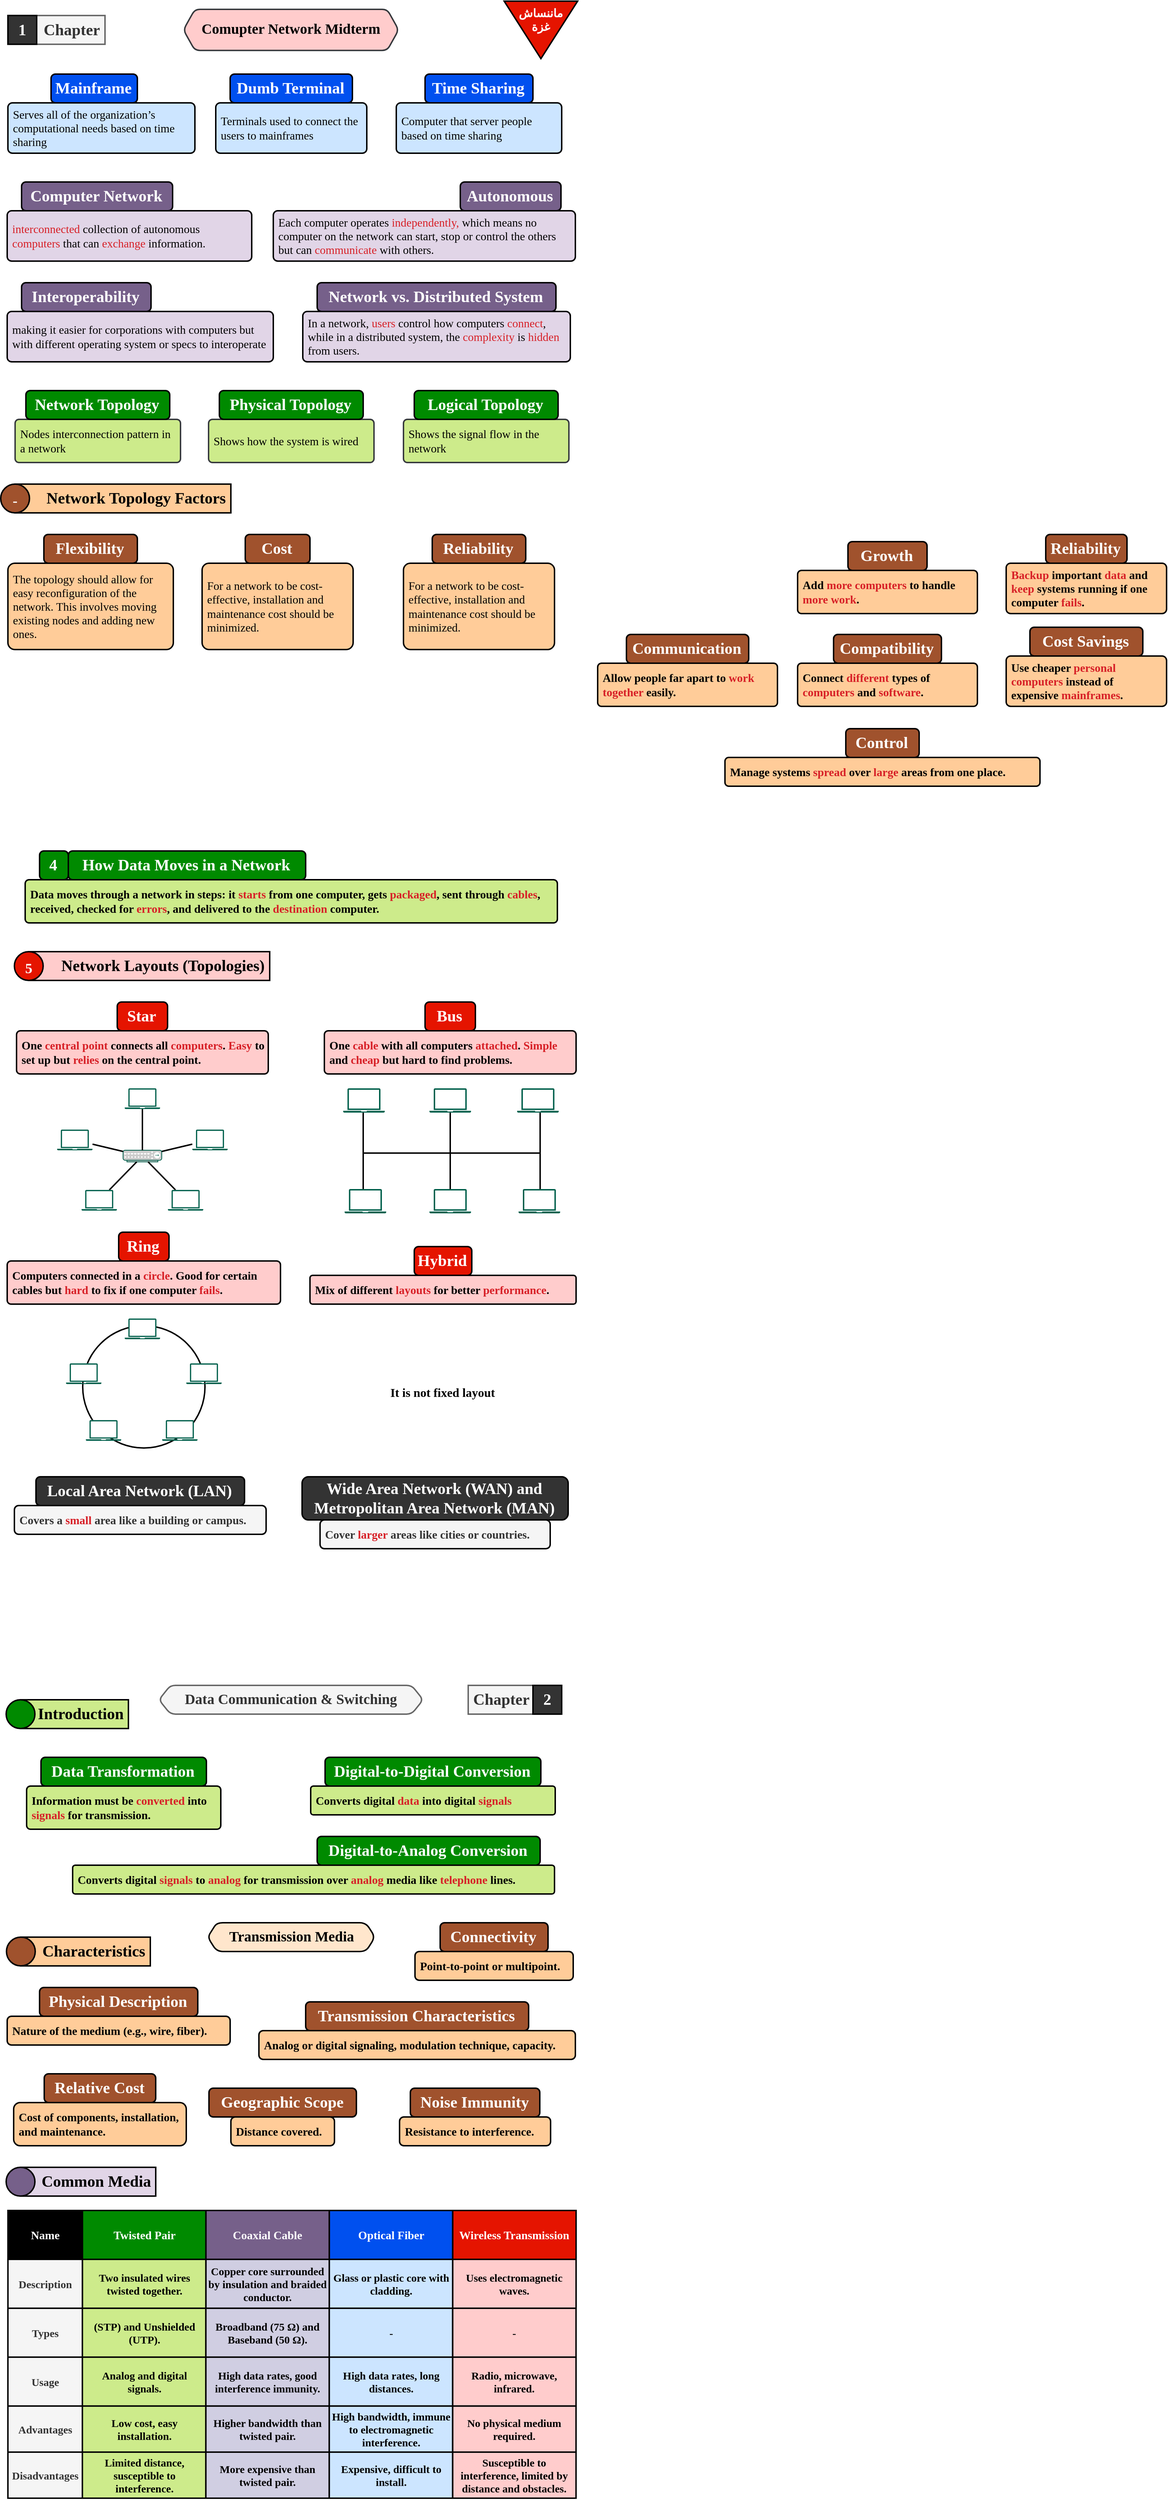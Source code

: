 <mxfile version="27.0.2">
  <diagram name="Page-1" id="cXukFDZk0h48nhwEVmen">
    <mxGraphModel dx="1411" dy="843" grid="1" gridSize="10" guides="1" tooltips="1" connect="1" arrows="1" fold="1" page="1" pageScale="1" pageWidth="827" pageHeight="1169" math="0" shadow="0">
      <root>
        <mxCell id="0" />
        <mxCell id="1" parent="0" />
        <mxCell id="wilk4GHjQIamZe4483__-130" value="" style="ellipse;whiteSpace=wrap;html=1;aspect=fixed;fillColor=none;strokeWidth=2;" parent="1" vertex="1">
          <mxGeometry x="124" y="1860" width="170" height="170" as="geometry" />
        </mxCell>
        <mxCell id="C-VXF9TLK3M_xMKjsoj1-1" value="Comupter Network Midterm" style="shape=hexagon;perimeter=hexagonPerimeter2;whiteSpace=wrap;fixedSize=1;size=16;fillColor=#ffcccc;strokeColor=#36393d;fontFamily=ADLaM Display;fontSize=20;strokeWidth=2;align=center;spacingLeft=0;spacingBottom=5;fillStyle=hachure;fontStyle=1;rounded=1;arcSize=14;fontSource=https%3A%2F%2Ffonts.googleapis.com%2Fcss%3Ffamily%3DADLaM%2BDisplay;hachureGap=4;" parent="1" vertex="1">
          <mxGeometry x="264" y="30" width="299.32" height="57.14" as="geometry" />
        </mxCell>
        <mxCell id="C-VXF9TLK3M_xMKjsoj1-2" value="ماننساش&lt;br&gt;غزة" style="triangle;whiteSpace=wrap;html=1;dashed=0;direction=south;fillColor=#e51400;fontColor=#ffffff;strokeColor=#000000;strokeWidth=2;fontFamily=Cairo;fontSource=https%3A%2F%2Ffonts.googleapis.com%2Fcss%3Ffamily%3DCairo;verticalAlign=top;spacingTop=0;fontStyle=1;fontSize=16;hachureGap=4;" parent="1" vertex="1">
          <mxGeometry x="710" y="18.57" width="102.16" height="80" as="geometry" />
        </mxCell>
        <mxCell id="IHsJaNxGLqxoFGFYKgB4-4" value="" style="group;fontFamily=Chakra Petch;fontSource=https%3A%2F%2Ffonts.googleapis.com%2Fcss%3Ffamily%3DChakra%2BPetch;" parent="1" vertex="1" connectable="0">
          <mxGeometry x="20" y="38.57" width="135" height="40" as="geometry" />
        </mxCell>
        <mxCell id="IHsJaNxGLqxoFGFYKgB4-5" value="Chapter" style="rounded=1;whiteSpace=wrap;html=1;fontSize=22;strokeWidth=2;fontFamily=Chakra Petch;arcSize=0;hachureGap=4;align=right;spacingRight=5;fontStyle=1;fillColor=#f5f5f5;fontColor=#333333;strokeColor=#666666;fontSource=https%3A%2F%2Ffonts.googleapis.com%2Fcss%3Ffamily%3DChakra%2BPetch;" parent="IHsJaNxGLqxoFGFYKgB4-4" vertex="1">
          <mxGeometry width="135" height="40" as="geometry" />
        </mxCell>
        <mxCell id="IHsJaNxGLqxoFGFYKgB4-6" value="1" style="rounded=1;whiteSpace=wrap;html=1;fontSize=22;fillColor=#333333;strokeColor=#000000;strokeWidth=2;fontFamily=Chakra Petch;arcSize=0;hachureGap=4;align=center;spacingRight=0;fontStyle=1;fontColor=#ffffff;fontSource=https%3A%2F%2Ffonts.googleapis.com%2Fcss%3Ffamily%3DChakra%2BPetch;" parent="IHsJaNxGLqxoFGFYKgB4-4" vertex="1">
          <mxGeometry width="40" height="40" as="geometry" />
        </mxCell>
        <mxCell id="IHsJaNxGLqxoFGFYKgB4-25" value="" style="group;flipH=1;fontFamily=Chakra Petch;fontSource=https%3A%2F%2Ffonts.googleapis.com%2Fcss%3Ffamily%3DChakra%2BPetch;" parent="1" vertex="1" connectable="0">
          <mxGeometry x="399" y="270" width="410" height="110" as="geometry" />
        </mxCell>
        <mxCell id="IHsJaNxGLqxoFGFYKgB4-26" value="Each computer operates &lt;font color=&quot;#d72027&quot;&gt;independently,&lt;/font&gt;&lt;font style=&quot;color: rgb(0, 0, 0);&quot;&gt;&lt;font&gt; &lt;/font&gt;&lt;font&gt;which means no computer on the network can start, stop or control the others&lt;/font&gt; &lt;/font&gt;but can &lt;font color=&quot;#d72027&quot;&gt;communicate&lt;/font&gt; with others." style="rounded=1;whiteSpace=wrap;html=1;hachureGap=4;fontFamily=Chakra Petch;strokeWidth=2;fillColor=#e1d5e7;strokeColor=#000000;fontSize=16;fontStyle=0;labelBorderColor=none;textShadow=0;labelBackgroundColor=none;align=left;spacing=7;verticalAlign=middle;arcSize=9;fontSource=https%3A%2F%2Ffonts.googleapis.com%2Fcss%3Ffamily%3DChakra%2BPetch;" parent="IHsJaNxGLqxoFGFYKgB4-25" vertex="1">
          <mxGeometry x="-10" y="40" width="420" height="70" as="geometry" />
        </mxCell>
        <mxCell id="IHsJaNxGLqxoFGFYKgB4-27" value="Autonomous" style="rounded=1;whiteSpace=wrap;html=1;hachureGap=4;fontFamily=Chakra Petch;strokeWidth=2;fillColor=#76608a;strokeColor=#000000;fontSize=22;fontStyle=1;labelBorderColor=none;textShadow=0;labelBackgroundColor=none;align=center;spacing=5;verticalAlign=middle;spacingTop=0;spacingRight=2;fontColor=#ffffff;container=0;fontSource=https%3A%2F%2Ffonts.googleapis.com%2Fcss%3Ffamily%3DChakra%2BPetch;" parent="IHsJaNxGLqxoFGFYKgB4-25" vertex="1">
          <mxGeometry x="250" width="140" height="40" as="geometry" />
        </mxCell>
        <mxCell id="wilk4GHjQIamZe4483__-4" value="" style="group" parent="1" vertex="1" connectable="0">
          <mxGeometry x="10" y="690" width="366" height="40" as="geometry" />
        </mxCell>
        <mxCell id="wilk4GHjQIamZe4483__-5" value="Network Topology Factors" style="rounded=1;whiteSpace=wrap;html=1;fontSize=22;fillColor=#ffcc99;strokeColor=#000000;strokeWidth=2;fontFamily=Chakra Petch;arcSize=0;hachureGap=4;align=right;spacingRight=5;fontStyle=1;fontSource=https%3A%2F%2Ffonts.googleapis.com%2Fcss%3Ffamily%3DChakra%2BPetch;" parent="wilk4GHjQIamZe4483__-4" vertex="1">
          <mxGeometry x="20" width="300" height="40" as="geometry" />
        </mxCell>
        <mxCell id="wilk4GHjQIamZe4483__-6" value="-" style="ellipse;whiteSpace=wrap;html=1;aspect=fixed;strokeWidth=2;fillColor=#a0522d;strokeColor=#000000;fontFamily=Mina;fontStyle=1;fontSize=20;spacingTop=3;fontColor=#ffffff;" parent="wilk4GHjQIamZe4483__-4" vertex="1">
          <mxGeometry width="40" height="40" as="geometry" />
        </mxCell>
        <mxCell id="wilk4GHjQIamZe4483__-7" value="" style="group;fontFamily=Chakra Petch;fontSource=https%3A%2F%2Ffonts.googleapis.com%2Fcss%3Ffamily%3DChakra%2BPetch;" parent="1" vertex="1" connectable="0">
          <mxGeometry x="20" y="760" width="260" height="160" as="geometry" />
        </mxCell>
        <mxCell id="wilk4GHjQIamZe4483__-8" value="&lt;div&gt;&lt;font style=&quot;color: rgb(0, 0, 0);&quot;&gt;The topology should allow for easy reconfiguration of the network. This&amp;nbsp;&lt;/font&gt;&lt;span style=&quot;background-color: transparent;&quot;&gt;involves moving existing nodes and adding new ones.&lt;/span&gt;&lt;/div&gt;" style="rounded=1;whiteSpace=wrap;html=1;hachureGap=4;fontFamily=Chakra Petch;strokeWidth=2;fillColor=#ffcc99;strokeColor=#000000;fontSize=16;fontStyle=0;labelBorderColor=none;textShadow=0;labelBackgroundColor=none;align=left;spacing=7;verticalAlign=middle;arcSize=8;fontSource=https%3A%2F%2Ffonts.googleapis.com%2Fcss%3Ffamily%3DChakra%2BPetch;" parent="wilk4GHjQIamZe4483__-7" vertex="1">
          <mxGeometry y="40" width="230" height="120" as="geometry" />
        </mxCell>
        <mxCell id="wilk4GHjQIamZe4483__-9" value="Flexibility" style="rounded=1;whiteSpace=wrap;html=1;hachureGap=4;fontFamily=Chakra Petch;strokeWidth=2;fillColor=#a0522d;strokeColor=#000000;fontSize=22;fontStyle=1;labelBorderColor=none;textShadow=0;labelBackgroundColor=none;align=center;spacing=5;verticalAlign=middle;spacingTop=0;spacingRight=2;fontColor=#ffffff;container=0;fontSource=https%3A%2F%2Ffonts.googleapis.com%2Fcss%3Ffamily%3DChakra%2BPetch;" parent="wilk4GHjQIamZe4483__-7" vertex="1">
          <mxGeometry x="50" width="130" height="40" as="geometry" />
        </mxCell>
        <mxCell id="wilk4GHjQIamZe4483__-10" value="" style="group;flipH=1;" parent="1" vertex="1" connectable="0">
          <mxGeometry x="1408" y="760" width="223" height="110" as="geometry" />
        </mxCell>
        <mxCell id="wilk4GHjQIamZe4483__-11" value="&lt;font color=&quot;#d72027&quot;&gt;Backup&lt;/font&gt; important &lt;font color=&quot;#d72027&quot;&gt;data&lt;/font&gt; and &lt;font color=&quot;#d72027&quot;&gt;keep&lt;/font&gt; systems running if one computer &lt;font color=&quot;#d72027&quot;&gt;fails&lt;/font&gt;." style="rounded=1;whiteSpace=wrap;html=1;hachureGap=4;fontFamily=Mina;strokeWidth=2;fillColor=#ffcc99;strokeColor=#000000;fontSize=16;fontStyle=1;labelBorderColor=none;textShadow=0;labelBackgroundColor=none;align=left;spacing=7;verticalAlign=middle;arcSize=9;" parent="wilk4GHjQIamZe4483__-10" vertex="1">
          <mxGeometry y="40" width="223" height="70" as="geometry" />
        </mxCell>
        <mxCell id="wilk4GHjQIamZe4483__-12" value="Reliability" style="rounded=1;whiteSpace=wrap;html=1;hachureGap=4;fontFamily=Mina;strokeWidth=2;fillColor=#a0522d;strokeColor=#000000;fontSize=22;fontStyle=1;labelBorderColor=none;textShadow=0;labelBackgroundColor=none;align=center;spacing=5;verticalAlign=middle;spacingTop=0;spacingRight=2;fontColor=#ffffff;container=0;" parent="wilk4GHjQIamZe4483__-10" vertex="1">
          <mxGeometry x="55" width="113" height="40" as="geometry" />
        </mxCell>
        <mxCell id="wilk4GHjQIamZe4483__-13" value="" style="group" parent="1" vertex="1" connectable="0">
          <mxGeometry x="1118" y="770" width="250" height="100" as="geometry" />
        </mxCell>
        <mxCell id="wilk4GHjQIamZe4483__-14" value="Add &lt;font color=&quot;#d72027&quot;&gt;more computers&lt;/font&gt; to handle &lt;font color=&quot;#d72027&quot;&gt;more work&lt;/font&gt;." style="rounded=1;whiteSpace=wrap;html=1;hachureGap=4;fontFamily=Mina;strokeWidth=2;fillColor=#ffcc99;strokeColor=#000000;fontSize=16;fontStyle=1;labelBorderColor=none;textShadow=0;labelBackgroundColor=none;align=left;spacing=7;verticalAlign=middle;arcSize=9;" parent="wilk4GHjQIamZe4483__-13" vertex="1">
          <mxGeometry y="40" width="250" height="60" as="geometry" />
        </mxCell>
        <mxCell id="wilk4GHjQIamZe4483__-15" value="Growth" style="rounded=1;whiteSpace=wrap;html=1;hachureGap=4;fontFamily=Mina;strokeWidth=2;fillColor=#a0522d;strokeColor=#000000;fontSize=22;fontStyle=1;labelBorderColor=none;textShadow=0;labelBackgroundColor=none;align=center;spacing=5;verticalAlign=middle;spacingTop=0;spacingRight=2;fontColor=#ffffff;container=0;" parent="wilk4GHjQIamZe4483__-13" vertex="1">
          <mxGeometry x="70" width="110" height="40" as="geometry" />
        </mxCell>
        <mxCell id="wilk4GHjQIamZe4483__-16" value="" style="group" parent="1" vertex="1" connectable="0">
          <mxGeometry x="840" y="899" width="250" height="100" as="geometry" />
        </mxCell>
        <mxCell id="wilk4GHjQIamZe4483__-17" value="Allow people far apart to &lt;font color=&quot;#d72027&quot;&gt;work together&lt;/font&gt; easily." style="rounded=1;whiteSpace=wrap;html=1;hachureGap=4;fontFamily=Mina;strokeWidth=2;fillColor=#ffcc99;strokeColor=#000000;fontSize=16;fontStyle=1;labelBorderColor=none;textShadow=0;labelBackgroundColor=none;align=left;spacing=7;verticalAlign=middle;arcSize=9;" parent="wilk4GHjQIamZe4483__-16" vertex="1">
          <mxGeometry y="40" width="250" height="60" as="geometry" />
        </mxCell>
        <mxCell id="wilk4GHjQIamZe4483__-18" value="Communication" style="rounded=1;whiteSpace=wrap;html=1;hachureGap=4;fontFamily=Mina;strokeWidth=2;fillColor=#a0522d;strokeColor=#000000;fontSize=22;fontStyle=1;labelBorderColor=none;textShadow=0;labelBackgroundColor=none;align=center;spacing=5;verticalAlign=middle;spacingTop=0;spacingRight=2;fontColor=#ffffff;container=0;" parent="wilk4GHjQIamZe4483__-16" vertex="1">
          <mxGeometry x="40" width="170" height="40" as="geometry" />
        </mxCell>
        <mxCell id="wilk4GHjQIamZe4483__-19" value="" style="group;flipH=1;" parent="1" vertex="1" connectable="0">
          <mxGeometry x="1408" y="889" width="223" height="110" as="geometry" />
        </mxCell>
        <mxCell id="wilk4GHjQIamZe4483__-20" value="Use cheaper &lt;font color=&quot;#d72027&quot;&gt;personal computers&lt;/font&gt; instead of expensive &lt;font color=&quot;#d72027&quot;&gt;mainframes&lt;/font&gt;." style="rounded=1;whiteSpace=wrap;html=1;hachureGap=4;fontFamily=Mina;strokeWidth=2;fillColor=#ffcc99;strokeColor=#000000;fontSize=16;fontStyle=1;labelBorderColor=none;textShadow=0;labelBackgroundColor=none;align=left;spacing=7;verticalAlign=middle;arcSize=9;" parent="wilk4GHjQIamZe4483__-19" vertex="1">
          <mxGeometry y="40" width="223" height="70" as="geometry" />
        </mxCell>
        <mxCell id="wilk4GHjQIamZe4483__-21" value="Cost Savings" style="rounded=1;whiteSpace=wrap;html=1;hachureGap=4;fontFamily=Mina;strokeWidth=2;fillColor=#a0522d;strokeColor=#000000;fontSize=22;fontStyle=1;labelBorderColor=none;textShadow=0;labelBackgroundColor=none;align=center;spacing=5;verticalAlign=middle;spacingTop=0;spacingRight=2;fontColor=#ffffff;container=0;" parent="wilk4GHjQIamZe4483__-19" vertex="1">
          <mxGeometry x="33" width="157" height="40" as="geometry" />
        </mxCell>
        <mxCell id="wilk4GHjQIamZe4483__-22" value="" style="group" parent="1" vertex="1" connectable="0">
          <mxGeometry x="1118" y="899" width="250" height="100" as="geometry" />
        </mxCell>
        <mxCell id="wilk4GHjQIamZe4483__-23" value="Connect &lt;font color=&quot;#d72027&quot;&gt;different&lt;/font&gt; types of &lt;font color=&quot;#d72027&quot;&gt;computers&lt;/font&gt; and &lt;font color=&quot;#d72027&quot;&gt;software&lt;/font&gt;." style="rounded=1;whiteSpace=wrap;html=1;hachureGap=4;fontFamily=Mina;strokeWidth=2;fillColor=#ffcc99;strokeColor=#000000;fontSize=16;fontStyle=1;labelBorderColor=none;textShadow=0;labelBackgroundColor=none;align=left;spacing=7;verticalAlign=middle;arcSize=9;" parent="wilk4GHjQIamZe4483__-22" vertex="1">
          <mxGeometry y="40" width="250" height="60" as="geometry" />
        </mxCell>
        <mxCell id="wilk4GHjQIamZe4483__-24" value="Compatibility" style="rounded=1;whiteSpace=wrap;html=1;hachureGap=4;fontFamily=Mina;strokeWidth=2;fillColor=#a0522d;strokeColor=#000000;fontSize=22;fontStyle=1;labelBorderColor=none;textShadow=0;labelBackgroundColor=none;align=center;spacing=5;verticalAlign=middle;spacingTop=0;spacingRight=2;fontColor=#ffffff;container=0;" parent="wilk4GHjQIamZe4483__-22" vertex="1">
          <mxGeometry x="50" width="150" height="40" as="geometry" />
        </mxCell>
        <mxCell id="wilk4GHjQIamZe4483__-25" value="" style="group" parent="1" vertex="1" connectable="0">
          <mxGeometry x="1017" y="1030" width="438" height="80" as="geometry" />
        </mxCell>
        <mxCell id="wilk4GHjQIamZe4483__-26" value="Manage systems &lt;font color=&quot;#d72027&quot;&gt;spread&lt;/font&gt; over &lt;font color=&quot;#d72027&quot;&gt;large&lt;/font&gt; areas from one place." style="rounded=1;whiteSpace=wrap;html=1;hachureGap=4;fontFamily=Mina;strokeWidth=2;fillColor=#ffcc99;strokeColor=#000000;fontSize=16;fontStyle=1;labelBorderColor=none;textShadow=0;labelBackgroundColor=none;align=left;spacing=7;verticalAlign=middle;arcSize=13;" parent="wilk4GHjQIamZe4483__-25" vertex="1">
          <mxGeometry y="40" width="438" height="40" as="geometry" />
        </mxCell>
        <mxCell id="wilk4GHjQIamZe4483__-27" value="Control" style="rounded=1;whiteSpace=wrap;html=1;hachureGap=4;fontFamily=Mina;strokeWidth=2;fillColor=#a0522d;strokeColor=#000000;fontSize=22;fontStyle=1;labelBorderColor=none;textShadow=0;labelBackgroundColor=none;align=center;spacing=5;verticalAlign=middle;spacingTop=0;spacingRight=2;fontColor=#ffffff;container=0;" parent="wilk4GHjQIamZe4483__-25" vertex="1">
          <mxGeometry x="168" width="102" height="40" as="geometry" />
        </mxCell>
        <mxCell id="wilk4GHjQIamZe4483__-28" value="" style="group;fontFamily=Mina;fontSource=https%3A%2F%2Ffonts.googleapis.com%2Fcss%3Ffamily%3DMina;" parent="1" vertex="1" connectable="0">
          <mxGeometry x="44" y="1200" width="740" height="100" as="geometry" />
        </mxCell>
        <mxCell id="wilk4GHjQIamZe4483__-29" value="Data moves through a network in steps: it &lt;font color=&quot;#d72027&quot;&gt;starts&lt;/font&gt; from one computer, gets &lt;font color=&quot;#d72027&quot;&gt;packaged&lt;/font&gt;, sent through &lt;font color=&quot;#d72027&quot;&gt;cables&lt;/font&gt;, received, checked for &lt;font color=&quot;#d72027&quot;&gt;errors&lt;/font&gt;, and delivered to the &lt;font color=&quot;#d72027&quot;&gt;destination&lt;/font&gt; computer." style="rounded=1;whiteSpace=wrap;html=1;hachureGap=4;fontFamily=Mina;strokeWidth=2;fillColor=#cdeb8b;strokeColor=#000000;fontSize=16;fontStyle=1;labelBorderColor=none;textShadow=0;labelBackgroundColor=none;align=left;spacing=7;verticalAlign=middle;fontSource=https%3A%2F%2Ffonts.googleapis.com%2Fcss%3Ffamily%3DMina;arcSize=9;" parent="wilk4GHjQIamZe4483__-28" vertex="1">
          <mxGeometry y="40" width="740" height="60" as="geometry" />
        </mxCell>
        <mxCell id="wilk4GHjQIamZe4483__-30" value="4" style="rounded=1;whiteSpace=wrap;html=1;hachureGap=4;fontFamily=Mina;strokeWidth=2;fillColor=#008a00;strokeColor=#000000;fontSize=22;fontStyle=1;labelBorderColor=none;textShadow=0;labelBackgroundColor=none;align=center;spacing=5;verticalAlign=middle;spacingTop=0;spacingRight=2;fontColor=#ffffff;container=0;fontSource=https%3A%2F%2Ffonts.googleapis.com%2Fcss%3Ffamily%3DMina;" parent="wilk4GHjQIamZe4483__-28" vertex="1">
          <mxGeometry x="20" width="40" height="40" as="geometry" />
        </mxCell>
        <mxCell id="wilk4GHjQIamZe4483__-31" value="How Data Moves in a Network" style="rounded=1;whiteSpace=wrap;html=1;hachureGap=4;fontFamily=Mina;strokeWidth=2;fillColor=#008a00;strokeColor=#000000;fontSize=22;fontStyle=1;labelBorderColor=none;textShadow=0;labelBackgroundColor=none;align=center;spacing=5;verticalAlign=middle;spacingTop=0;spacingRight=2;fontColor=#ffffff;container=0;fontSource=https%3A%2F%2Ffonts.googleapis.com%2Fcss%3Ffamily%3DMina;" parent="wilk4GHjQIamZe4483__-28" vertex="1">
          <mxGeometry x="60" width="330" height="40" as="geometry" />
        </mxCell>
        <mxCell id="wilk4GHjQIamZe4483__-32" value="" style="group" parent="1" vertex="1" connectable="0">
          <mxGeometry x="29" y="1340" width="355" height="40" as="geometry" />
        </mxCell>
        <mxCell id="wilk4GHjQIamZe4483__-33" value="Network Layouts (Topologies)" style="rounded=1;whiteSpace=wrap;html=1;fontSize=22;fillColor=#ffcccc;strokeColor=#000000;strokeWidth=2;fontFamily=Mina;arcSize=0;hachureGap=4;align=right;spacingRight=5;fontStyle=1" parent="wilk4GHjQIamZe4483__-32" vertex="1">
          <mxGeometry x="20" width="335" height="40" as="geometry" />
        </mxCell>
        <mxCell id="wilk4GHjQIamZe4483__-34" value="5" style="ellipse;whiteSpace=wrap;html=1;aspect=fixed;strokeWidth=2;fillColor=#e51400;strokeColor=#000000;fontFamily=Mina;fontStyle=1;fontSize=20;spacingTop=3;fontColor=#ffffff;" parent="wilk4GHjQIamZe4483__-32" vertex="1">
          <mxGeometry width="40" height="40" as="geometry" />
        </mxCell>
        <mxCell id="wilk4GHjQIamZe4483__-35" value="" style="group" parent="1" vertex="1" connectable="0">
          <mxGeometry x="32" y="1410" width="350" height="100" as="geometry" />
        </mxCell>
        <mxCell id="wilk4GHjQIamZe4483__-36" value="One &lt;font color=&quot;#d72027&quot;&gt;central point&lt;/font&gt; connects all &lt;font color=&quot;#d72027&quot;&gt;computers&lt;/font&gt;. &lt;font color=&quot;#d72027&quot;&gt;Easy&lt;/font&gt; to set up but &lt;font color=&quot;#d72027&quot;&gt;relies&lt;/font&gt; on the central point." style="rounded=1;whiteSpace=wrap;html=1;hachureGap=4;fontFamily=Mina;strokeWidth=2;fillColor=#ffcccc;strokeColor=#000000;fontSize=16;fontStyle=1;labelBorderColor=none;textShadow=0;labelBackgroundColor=none;align=left;spacing=7;verticalAlign=middle;arcSize=9;" parent="wilk4GHjQIamZe4483__-35" vertex="1">
          <mxGeometry y="40" width="350" height="60" as="geometry" />
        </mxCell>
        <mxCell id="wilk4GHjQIamZe4483__-37" value="Star" style="rounded=1;whiteSpace=wrap;html=1;hachureGap=4;fontFamily=Mina;strokeWidth=2;fillColor=#e51400;strokeColor=#000000;fontSize=22;fontStyle=1;labelBorderColor=none;textShadow=0;labelBackgroundColor=none;align=center;spacing=5;verticalAlign=middle;spacingTop=0;spacingRight=2;fontColor=#ffffff;container=0;" parent="wilk4GHjQIamZe4483__-35" vertex="1">
          <mxGeometry x="140" width="70" height="40" as="geometry" />
        </mxCell>
        <mxCell id="wilk4GHjQIamZe4483__-38" value="" style="group;flipH=1;" parent="1" vertex="1" connectable="0">
          <mxGeometry x="460" y="1410" width="350" height="100" as="geometry" />
        </mxCell>
        <mxCell id="wilk4GHjQIamZe4483__-39" value="One &lt;font color=&quot;#d72027&quot;&gt;cable&lt;/font&gt; with all computers &lt;font color=&quot;#d72027&quot;&gt;attached&lt;/font&gt;. &lt;font color=&quot;#d72027&quot;&gt;Simple&lt;/font&gt; and &lt;font color=&quot;#d72027&quot;&gt;cheap&lt;/font&gt; but hard to find problems." style="rounded=1;whiteSpace=wrap;html=1;hachureGap=4;fontFamily=Mina;strokeWidth=2;fillColor=#ffcccc;strokeColor=#000000;fontSize=16;fontStyle=1;labelBorderColor=none;textShadow=0;labelBackgroundColor=none;align=left;spacing=7;verticalAlign=middle;arcSize=9;" parent="wilk4GHjQIamZe4483__-38" vertex="1">
          <mxGeometry y="40" width="350" height="60" as="geometry" />
        </mxCell>
        <mxCell id="wilk4GHjQIamZe4483__-40" value="Bus" style="rounded=1;whiteSpace=wrap;html=1;hachureGap=4;fontFamily=Mina;strokeWidth=2;fillColor=#e51400;strokeColor=#000000;fontSize=22;fontStyle=1;labelBorderColor=none;textShadow=0;labelBackgroundColor=none;align=center;spacing=5;verticalAlign=middle;spacingTop=0;spacingRight=2;fontColor=#ffffff;container=0;" parent="wilk4GHjQIamZe4483__-38" vertex="1">
          <mxGeometry x="140" width="70" height="40" as="geometry" />
        </mxCell>
        <mxCell id="wilk4GHjQIamZe4483__-41" value="" style="group" parent="1" vertex="1" connectable="0">
          <mxGeometry x="19" y="1730" width="380" height="100" as="geometry" />
        </mxCell>
        <mxCell id="wilk4GHjQIamZe4483__-42" value="Computers connected in a &lt;font color=&quot;#d72027&quot;&gt;circle&lt;/font&gt;. Good for certain cables but &lt;font color=&quot;#d72027&quot;&gt;hard&lt;/font&gt; to fix if one computer &lt;font color=&quot;#d72027&quot;&gt;fails&lt;/font&gt;." style="rounded=1;whiteSpace=wrap;html=1;hachureGap=4;fontFamily=Mina;strokeWidth=2;fillColor=#ffcccc;strokeColor=#000000;fontSize=16;fontStyle=1;labelBorderColor=none;textShadow=0;labelBackgroundColor=none;align=left;spacing=7;verticalAlign=middle;arcSize=9;" parent="wilk4GHjQIamZe4483__-41" vertex="1">
          <mxGeometry y="40" width="380" height="60" as="geometry" />
        </mxCell>
        <mxCell id="wilk4GHjQIamZe4483__-43" value="Ring" style="rounded=1;whiteSpace=wrap;html=1;hachureGap=4;fontFamily=Mina;strokeWidth=2;fillColor=#e51400;strokeColor=#000000;fontSize=22;fontStyle=1;labelBorderColor=none;textShadow=0;labelBackgroundColor=none;align=center;spacing=5;verticalAlign=middle;spacingTop=0;spacingRight=2;fontColor=#ffffff;container=0;" parent="wilk4GHjQIamZe4483__-41" vertex="1">
          <mxGeometry x="155" width="70" height="40" as="geometry" />
        </mxCell>
        <mxCell id="wilk4GHjQIamZe4483__-44" value="" style="group;flipH=1;" parent="1" vertex="1" connectable="0">
          <mxGeometry x="440" y="1750" width="370" height="80" as="geometry" />
        </mxCell>
        <mxCell id="wilk4GHjQIamZe4483__-45" value="Mix of different &lt;font color=&quot;#d72027&quot;&gt;layouts&lt;/font&gt; for better &lt;font color=&quot;#d72027&quot;&gt;performance&lt;/font&gt;." style="rounded=1;whiteSpace=wrap;html=1;hachureGap=4;fontFamily=Mina;strokeWidth=2;fillColor=#ffcccc;strokeColor=#000000;fontSize=16;fontStyle=1;labelBorderColor=none;textShadow=0;labelBackgroundColor=none;align=left;spacing=7;verticalAlign=middle;arcSize=9;" parent="wilk4GHjQIamZe4483__-44" vertex="1">
          <mxGeometry y="40" width="370" height="40" as="geometry" />
        </mxCell>
        <mxCell id="wilk4GHjQIamZe4483__-46" value="Hybrid" style="rounded=1;whiteSpace=wrap;html=1;hachureGap=4;fontFamily=Mina;strokeWidth=2;fillColor=#e51400;strokeColor=#000000;fontSize=22;fontStyle=1;labelBorderColor=none;textShadow=0;labelBackgroundColor=none;align=center;spacing=5;verticalAlign=middle;spacingTop=0;spacingRight=2;fontColor=#ffffff;container=0;" parent="wilk4GHjQIamZe4483__-44" vertex="1">
          <mxGeometry x="145" width="80" height="40" as="geometry" />
        </mxCell>
        <mxCell id="wilk4GHjQIamZe4483__-102" value="" style="group" parent="1" vertex="1" connectable="0">
          <mxGeometry x="88.44" y="1530" width="237.12" height="170" as="geometry" />
        </mxCell>
        <mxCell id="wilk4GHjQIamZe4483__-91" value="" style="fontColor=#0066CC;verticalAlign=top;verticalLabelPosition=bottom;labelPosition=center;align=center;html=1;outlineConnect=0;fillColor=#CCCCCC;strokeColor=#005F4B;gradientColor=none;gradientDirection=north;strokeWidth=2;shape=mxgraph.networks.hub;" parent="wilk4GHjQIamZe4483__-102" vertex="1">
          <mxGeometry x="91.665" y="86.076" width="53.798" height="16.139" as="geometry" />
        </mxCell>
        <mxCell id="wilk4GHjQIamZe4483__-93" style="edgeStyle=orthogonalEdgeStyle;rounded=0;orthogonalLoop=1;jettySize=auto;html=1;endArrow=none;endFill=0;strokeWidth=2;" parent="wilk4GHjQIamZe4483__-102" source="wilk4GHjQIamZe4483__-92" target="wilk4GHjQIamZe4483__-91" edge="1">
          <mxGeometry relative="1" as="geometry" />
        </mxCell>
        <mxCell id="wilk4GHjQIamZe4483__-92" value="" style="sketch=0;pointerEvents=1;shadow=0;dashed=0;html=1;strokeColor=none;fillColor=#005F4B;labelPosition=center;verticalLabelPosition=bottom;verticalAlign=top;align=center;outlineConnect=0;shape=mxgraph.veeam2.laptop;" parent="wilk4GHjQIamZe4483__-102" vertex="1">
          <mxGeometry x="93.967" width="49.186" height="28.692" as="geometry" />
        </mxCell>
        <mxCell id="wilk4GHjQIamZe4483__-98" style="rounded=0;orthogonalLoop=1;jettySize=auto;html=1;endArrow=none;endFill=0;strokeWidth=2;" parent="wilk4GHjQIamZe4483__-102" source="wilk4GHjQIamZe4483__-94" target="wilk4GHjQIamZe4483__-91" edge="1">
          <mxGeometry relative="1" as="geometry" />
        </mxCell>
        <mxCell id="wilk4GHjQIamZe4483__-94" value="" style="sketch=0;pointerEvents=1;shadow=0;dashed=0;html=1;strokeColor=none;fillColor=#005F4B;labelPosition=center;verticalLabelPosition=bottom;verticalAlign=top;align=center;outlineConnect=0;shape=mxgraph.veeam2.laptop;" parent="wilk4GHjQIamZe4483__-102" vertex="1">
          <mxGeometry x="187.934" y="57.384" width="49.186" height="28.692" as="geometry" />
        </mxCell>
        <mxCell id="wilk4GHjQIamZe4483__-101" style="rounded=0;orthogonalLoop=1;jettySize=auto;html=1;endArrow=none;endFill=0;strokeWidth=2;" parent="wilk4GHjQIamZe4483__-102" source="wilk4GHjQIamZe4483__-95" target="wilk4GHjQIamZe4483__-91" edge="1">
          <mxGeometry relative="1" as="geometry" />
        </mxCell>
        <mxCell id="wilk4GHjQIamZe4483__-95" value="" style="sketch=0;pointerEvents=1;shadow=0;dashed=0;html=1;strokeColor=none;fillColor=#005F4B;labelPosition=center;verticalLabelPosition=bottom;verticalAlign=top;align=center;outlineConnect=0;shape=mxgraph.veeam2.laptop;" parent="wilk4GHjQIamZe4483__-102" vertex="1">
          <mxGeometry y="57.384" width="49.186" height="28.692" as="geometry" />
        </mxCell>
        <mxCell id="wilk4GHjQIamZe4483__-100" style="rounded=0;orthogonalLoop=1;jettySize=auto;html=1;strokeWidth=2;endArrow=none;endFill=0;" parent="wilk4GHjQIamZe4483__-102" source="wilk4GHjQIamZe4483__-96" target="wilk4GHjQIamZe4483__-91" edge="1">
          <mxGeometry relative="1" as="geometry" />
        </mxCell>
        <mxCell id="wilk4GHjQIamZe4483__-96" value="" style="sketch=0;pointerEvents=1;shadow=0;dashed=0;html=1;strokeColor=none;fillColor=#005F4B;labelPosition=center;verticalLabelPosition=bottom;verticalAlign=top;align=center;outlineConnect=0;shape=mxgraph.veeam2.laptop;" parent="wilk4GHjQIamZe4483__-102" vertex="1">
          <mxGeometry x="33.921" y="141.308" width="49.186" height="28.692" as="geometry" />
        </mxCell>
        <mxCell id="wilk4GHjQIamZe4483__-99" style="rounded=0;orthogonalLoop=1;jettySize=auto;html=1;strokeWidth=2;endArrow=none;endFill=0;" parent="wilk4GHjQIamZe4483__-102" source="wilk4GHjQIamZe4483__-97" target="wilk4GHjQIamZe4483__-91" edge="1">
          <mxGeometry relative="1" as="geometry" />
        </mxCell>
        <mxCell id="wilk4GHjQIamZe4483__-97" value="" style="sketch=0;pointerEvents=1;shadow=0;dashed=0;html=1;strokeColor=none;fillColor=#005F4B;labelPosition=center;verticalLabelPosition=bottom;verticalAlign=top;align=center;outlineConnect=0;shape=mxgraph.veeam2.laptop;" parent="wilk4GHjQIamZe4483__-102" vertex="1">
          <mxGeometry x="154.02" y="141.308" width="49.186" height="28.692" as="geometry" />
        </mxCell>
        <mxCell id="wilk4GHjQIamZe4483__-104" value="" style="sketch=0;pointerEvents=1;shadow=0;dashed=0;html=1;strokeColor=none;fillColor=#005F4B;labelPosition=center;verticalLabelPosition=bottom;verticalAlign=top;align=center;outlineConnect=0;shape=mxgraph.veeam2.laptop;" parent="1" vertex="1">
          <mxGeometry x="729.995" y="1670.001" width="57.865" height="33.755" as="geometry" />
        </mxCell>
        <mxCell id="wilk4GHjQIamZe4483__-112" style="edgeStyle=orthogonalEdgeStyle;rounded=0;orthogonalLoop=1;jettySize=auto;html=1;strokeWidth=2;endArrow=none;endFill=0;curved=0;" parent="1" source="wilk4GHjQIamZe4483__-105" target="wilk4GHjQIamZe4483__-108" edge="1">
          <mxGeometry relative="1" as="geometry" />
        </mxCell>
        <mxCell id="wilk4GHjQIamZe4483__-105" value="" style="sketch=0;pointerEvents=1;shadow=0;dashed=0;html=1;strokeColor=none;fillColor=#005F4B;labelPosition=center;verticalLabelPosition=bottom;verticalAlign=top;align=center;outlineConnect=0;shape=mxgraph.veeam2.laptop;" parent="1" vertex="1">
          <mxGeometry x="606.065" y="1670.001" width="57.865" height="33.755" as="geometry" />
        </mxCell>
        <mxCell id="wilk4GHjQIamZe4483__-111" style="edgeStyle=orthogonalEdgeStyle;rounded=0;orthogonalLoop=1;jettySize=auto;html=1;strokeWidth=2;curved=0;endArrow=none;endFill=0;" parent="1" source="wilk4GHjQIamZe4483__-106" target="wilk4GHjQIamZe4483__-107" edge="1">
          <mxGeometry relative="1" as="geometry">
            <Array as="points">
              <mxPoint x="514" y="1620" />
              <mxPoint x="760" y="1620" />
            </Array>
          </mxGeometry>
        </mxCell>
        <mxCell id="wilk4GHjQIamZe4483__-106" value="" style="sketch=0;pointerEvents=1;shadow=0;dashed=0;html=1;strokeColor=none;fillColor=#005F4B;labelPosition=center;verticalLabelPosition=bottom;verticalAlign=top;align=center;outlineConnect=0;shape=mxgraph.veeam2.laptop;" parent="1" vertex="1">
          <mxGeometry x="488.135" y="1670.001" width="57.865" height="33.755" as="geometry" />
        </mxCell>
        <mxCell id="wilk4GHjQIamZe4483__-107" value="" style="sketch=0;pointerEvents=1;shadow=0;dashed=0;html=1;strokeColor=none;fillColor=#005F4B;labelPosition=center;verticalLabelPosition=bottom;verticalAlign=top;align=center;outlineConnect=0;shape=mxgraph.veeam2.laptop;" parent="1" vertex="1">
          <mxGeometry x="727.995" y="1530.001" width="57.865" height="33.755" as="geometry" />
        </mxCell>
        <mxCell id="wilk4GHjQIamZe4483__-108" value="" style="sketch=0;pointerEvents=1;shadow=0;dashed=0;html=1;strokeColor=none;fillColor=#005F4B;labelPosition=center;verticalLabelPosition=bottom;verticalAlign=top;align=center;outlineConnect=0;shape=mxgraph.veeam2.laptop;" parent="1" vertex="1">
          <mxGeometry x="606.065" y="1530.001" width="57.865" height="33.755" as="geometry" />
        </mxCell>
        <mxCell id="wilk4GHjQIamZe4483__-110" style="edgeStyle=orthogonalEdgeStyle;rounded=0;orthogonalLoop=1;jettySize=auto;html=1;endArrow=none;endFill=0;strokeWidth=2;curved=0;" parent="1" source="wilk4GHjQIamZe4483__-109" target="wilk4GHjQIamZe4483__-104" edge="1">
          <mxGeometry relative="1" as="geometry">
            <Array as="points">
              <mxPoint x="514" y="1620" />
              <mxPoint x="760" y="1620" />
            </Array>
          </mxGeometry>
        </mxCell>
        <mxCell id="wilk4GHjQIamZe4483__-109" value="" style="sketch=0;pointerEvents=1;shadow=0;dashed=0;html=1;strokeColor=none;fillColor=#005F4B;labelPosition=center;verticalLabelPosition=bottom;verticalAlign=top;align=center;outlineConnect=0;shape=mxgraph.veeam2.laptop;" parent="1" vertex="1">
          <mxGeometry x="486.135" y="1530.001" width="57.865" height="33.755" as="geometry" />
        </mxCell>
        <mxCell id="wilk4GHjQIamZe4483__-116" value="" style="sketch=0;pointerEvents=1;shadow=0;dashed=0;html=1;strokeColor=none;fillColor=#005F4B;labelPosition=center;verticalLabelPosition=bottom;verticalAlign=top;align=center;outlineConnect=0;shape=mxgraph.veeam2.laptop;" parent="1" vertex="1">
          <mxGeometry x="182.407" y="1850" width="49.186" height="28.692" as="geometry" />
        </mxCell>
        <mxCell id="wilk4GHjQIamZe4483__-118" value="" style="sketch=0;pointerEvents=1;shadow=0;dashed=0;html=1;strokeColor=none;fillColor=#005F4B;labelPosition=center;verticalLabelPosition=bottom;verticalAlign=top;align=center;outlineConnect=0;shape=mxgraph.veeam2.laptop;" parent="1" vertex="1">
          <mxGeometry x="268.004" y="1912.384" width="49.186" height="28.692" as="geometry" />
        </mxCell>
        <mxCell id="wilk4GHjQIamZe4483__-120" value="" style="sketch=0;pointerEvents=1;shadow=0;dashed=0;html=1;strokeColor=none;fillColor=#005F4B;labelPosition=center;verticalLabelPosition=bottom;verticalAlign=top;align=center;outlineConnect=0;shape=mxgraph.veeam2.laptop;" parent="1" vertex="1">
          <mxGeometry x="100.81" y="1912.384" width="49.186" height="28.692" as="geometry" />
        </mxCell>
        <mxCell id="wilk4GHjQIamZe4483__-122" value="" style="sketch=0;pointerEvents=1;shadow=0;dashed=0;html=1;strokeColor=none;fillColor=#005F4B;labelPosition=center;verticalLabelPosition=bottom;verticalAlign=top;align=center;outlineConnect=0;shape=mxgraph.veeam2.laptop;" parent="1" vertex="1">
          <mxGeometry x="128.361" y="1991.308" width="49.186" height="28.692" as="geometry" />
        </mxCell>
        <mxCell id="wilk4GHjQIamZe4483__-124" value="" style="sketch=0;pointerEvents=1;shadow=0;dashed=0;html=1;strokeColor=none;fillColor=#005F4B;labelPosition=center;verticalLabelPosition=bottom;verticalAlign=top;align=center;outlineConnect=0;shape=mxgraph.veeam2.laptop;" parent="1" vertex="1">
          <mxGeometry x="234.46" y="1991.308" width="49.186" height="28.692" as="geometry" />
        </mxCell>
        <mxCell id="wilk4GHjQIamZe4483__-132" value="" style="group" parent="1" vertex="1" connectable="0">
          <mxGeometry x="29" y="2070" width="350" height="80" as="geometry" />
        </mxCell>
        <mxCell id="wilk4GHjQIamZe4483__-133" value="Covers a &lt;font color=&quot;#d72027&quot;&gt;small&lt;/font&gt; area like a building or campus." style="rounded=1;whiteSpace=wrap;html=1;hachureGap=4;fontFamily=Mina;strokeWidth=2;fillColor=#f5f5f5;strokeColor=#000000;fontSize=16;fontStyle=1;labelBorderColor=none;textShadow=0;labelBackgroundColor=none;align=left;spacing=7;verticalAlign=middle;fontColor=#333333;" parent="wilk4GHjQIamZe4483__-132" vertex="1">
          <mxGeometry y="40" width="350" height="40" as="geometry" />
        </mxCell>
        <mxCell id="wilk4GHjQIamZe4483__-134" value="Local Area Network (LAN)" style="rounded=1;whiteSpace=wrap;html=1;hachureGap=4;fontFamily=Mina;strokeWidth=2;fillColor=#333333;strokeColor=#000000;fontSize=22;fontStyle=1;labelBorderColor=none;textShadow=0;labelBackgroundColor=none;align=center;spacing=5;verticalAlign=middle;spacingTop=0;spacingRight=2;fontColor=#ffffff;container=0;" parent="wilk4GHjQIamZe4483__-132" vertex="1">
          <mxGeometry x="30" width="290" height="40" as="geometry" />
        </mxCell>
        <mxCell id="wilk4GHjQIamZe4483__-135" value="" style="group" parent="1" vertex="1" connectable="0">
          <mxGeometry x="429" y="2070" width="370" height="100" as="geometry" />
        </mxCell>
        <mxCell id="wilk4GHjQIamZe4483__-136" value="Cover &lt;font color=&quot;#d72027&quot;&gt;larger &lt;/font&gt;areas like cities or countries." style="rounded=1;whiteSpace=wrap;html=1;hachureGap=4;fontFamily=Mina;strokeWidth=2;fillColor=#f5f5f5;strokeColor=#000000;fontSize=16;fontStyle=1;labelBorderColor=none;textShadow=0;labelBackgroundColor=none;align=left;spacing=7;verticalAlign=middle;fontColor=#333333;" parent="wilk4GHjQIamZe4483__-135" vertex="1">
          <mxGeometry x="25" y="60" width="320" height="40" as="geometry" />
        </mxCell>
        <mxCell id="wilk4GHjQIamZe4483__-137" value="Wide Area Network (WAN) and Metropolitan Area Network (MAN)" style="rounded=1;whiteSpace=wrap;html=1;hachureGap=4;fontFamily=Mina;strokeWidth=2;fillColor=#333333;strokeColor=#000000;fontSize=22;fontStyle=1;labelBorderColor=none;textShadow=0;labelBackgroundColor=none;align=center;spacing=5;verticalAlign=middle;spacingTop=0;spacingRight=2;fontColor=#ffffff;container=0;" parent="wilk4GHjQIamZe4483__-135" vertex="1">
          <mxGeometry width="370" height="60" as="geometry" />
        </mxCell>
        <mxCell id="wilk4GHjQIamZe4483__-138" value="It is not fixed layout" style="text;html=1;align=center;verticalAlign=middle;whiteSpace=wrap;rounded=0;fontFamily=Mina;fontStyle=1;fontSize=17;" parent="1" vertex="1">
          <mxGeometry x="538.5" y="1930" width="171" height="48.57" as="geometry" />
        </mxCell>
        <mxCell id="Qc6sEPvMZquaexBOeqnc-1" value="" style="group;flipH=1;" parent="1" vertex="1" connectable="0">
          <mxGeometry x="660" y="2360" width="130" height="40" as="geometry" />
        </mxCell>
        <mxCell id="Qc6sEPvMZquaexBOeqnc-2" value="Chapter" style="rounded=1;whiteSpace=wrap;html=1;fontSize=22;strokeWidth=2;fontFamily=Mina;arcSize=0;hachureGap=4;align=left;spacingRight=5;fontStyle=1;fillColor=#f5f5f5;fontColor=#333333;strokeColor=#666666;spacingLeft=5;" parent="Qc6sEPvMZquaexBOeqnc-1" vertex="1">
          <mxGeometry width="130" height="40" as="geometry" />
        </mxCell>
        <mxCell id="Qc6sEPvMZquaexBOeqnc-3" value="2" style="rounded=1;whiteSpace=wrap;html=1;fontSize=22;fillColor=#333333;strokeColor=#000000;strokeWidth=2;fontFamily=Mina;arcSize=0;hachureGap=4;align=center;spacingRight=0;fontStyle=1;fontColor=#ffffff;" parent="Qc6sEPvMZquaexBOeqnc-1" vertex="1">
          <mxGeometry x="90" width="40" height="40" as="geometry" />
        </mxCell>
        <mxCell id="Qc6sEPvMZquaexBOeqnc-4" value="Data Communication &amp; Switching" style="shape=hexagon;perimeter=hexagonPerimeter2;whiteSpace=wrap;fixedSize=1;size=16;fillColor=#f5f5f5;strokeColor=#666666;fontFamily=ADLaM Display;fontSize=20;strokeWidth=2;align=center;spacingLeft=0;spacingBottom=5;fillStyle=hachure;fontStyle=1;rounded=1;arcSize=14;fontSource=https%3A%2F%2Ffonts.googleapis.com%2Fcss%3Ffamily%3DADLaM%2BDisplay;fontColor=#333333;" parent="1" vertex="1">
          <mxGeometry x="230" y="2360" width="367.32" height="40" as="geometry" />
        </mxCell>
        <mxCell id="Qc6sEPvMZquaexBOeqnc-5" value="" style="group" parent="1" vertex="1" connectable="0">
          <mxGeometry x="17.55" y="2380" width="170" height="40" as="geometry" />
        </mxCell>
        <mxCell id="Qc6sEPvMZquaexBOeqnc-6" value="Introduction" style="rounded=1;whiteSpace=wrap;html=1;fontSize=22;fillColor=#cdeb8b;strokeColor=#000000;strokeWidth=2;fontFamily=Mina;arcSize=0;hachureGap=4;align=right;spacingRight=5;fontStyle=1" parent="Qc6sEPvMZquaexBOeqnc-5" vertex="1">
          <mxGeometry x="20" width="150" height="40" as="geometry" />
        </mxCell>
        <mxCell id="Qc6sEPvMZquaexBOeqnc-7" value="🌟" style="ellipse;whiteSpace=wrap;html=1;aspect=fixed;strokeWidth=2;fillColor=#008a00;strokeColor=#000000;fontFamily=Mina;fontStyle=1;fontSize=20;spacingTop=3;fontColor=#ffffff;" parent="Qc6sEPvMZquaexBOeqnc-5" vertex="1">
          <mxGeometry width="40" height="40" as="geometry" />
        </mxCell>
        <mxCell id="Qc6sEPvMZquaexBOeqnc-8" value="" style="group" parent="1" vertex="1" connectable="0">
          <mxGeometry x="46" y="2460" width="270" height="100" as="geometry" />
        </mxCell>
        <mxCell id="Qc6sEPvMZquaexBOeqnc-9" value="Information must be &lt;font color=&quot;#d72027&quot;&gt;converted&lt;/font&gt; into &lt;font color=&quot;#d72027&quot;&gt;signals&lt;/font&gt; for transmission." style="rounded=1;whiteSpace=wrap;html=1;hachureGap=4;fontFamily=Mina;strokeWidth=2;fillColor=#cdeb8b;strokeColor=#000000;fontSize=16;fontStyle=1;labelBorderColor=none;textShadow=0;labelBackgroundColor=none;align=left;spacing=7;verticalAlign=middle;arcSize=9;" parent="Qc6sEPvMZquaexBOeqnc-8" vertex="1">
          <mxGeometry y="40" width="270" height="60" as="geometry" />
        </mxCell>
        <mxCell id="Qc6sEPvMZquaexBOeqnc-10" value="Data Transformation" style="rounded=1;whiteSpace=wrap;html=1;hachureGap=4;fontFamily=Mina;strokeWidth=2;fillColor=#008a00;strokeColor=#000000;fontSize=22;fontStyle=1;labelBorderColor=none;textShadow=0;labelBackgroundColor=none;align=center;spacing=5;verticalAlign=middle;spacingTop=0;spacingRight=2;fontColor=#ffffff;container=0;" parent="Qc6sEPvMZquaexBOeqnc-8" vertex="1">
          <mxGeometry x="20" width="230" height="40" as="geometry" />
        </mxCell>
        <mxCell id="Qc6sEPvMZquaexBOeqnc-11" value="" style="group" parent="1" vertex="1" connectable="0">
          <mxGeometry x="441" y="2460" width="340" height="80" as="geometry" />
        </mxCell>
        <mxCell id="Qc6sEPvMZquaexBOeqnc-12" value="Converts digital &lt;font color=&quot;#d72027&quot;&gt;data&lt;/font&gt; into digital &lt;font color=&quot;#d72027&quot;&gt;signals&lt;/font&gt;" style="rounded=1;whiteSpace=wrap;html=1;hachureGap=4;fontFamily=Mina;strokeWidth=2;fillColor=#cdeb8b;strokeColor=#000000;fontSize=16;fontStyle=1;labelBorderColor=none;textShadow=0;labelBackgroundColor=none;align=left;spacing=7;verticalAlign=middle;arcSize=9;" parent="Qc6sEPvMZquaexBOeqnc-11" vertex="1">
          <mxGeometry y="40" width="340" height="40" as="geometry" />
        </mxCell>
        <mxCell id="Qc6sEPvMZquaexBOeqnc-13" value="Digital-to-Digital Conversion" style="rounded=1;whiteSpace=wrap;html=1;hachureGap=4;fontFamily=Mina;strokeWidth=2;fillColor=#008a00;strokeColor=#000000;fontSize=22;fontStyle=1;labelBorderColor=none;textShadow=0;labelBackgroundColor=none;align=center;spacing=5;verticalAlign=middle;spacingTop=0;spacingRight=2;fontColor=#ffffff;container=0;" parent="Qc6sEPvMZquaexBOeqnc-11" vertex="1">
          <mxGeometry x="20" width="300" height="40" as="geometry" />
        </mxCell>
        <mxCell id="Qc6sEPvMZquaexBOeqnc-14" value="" style="group;flipH=1;" parent="1" vertex="1" connectable="0">
          <mxGeometry x="110" y="2570" width="670" height="80" as="geometry" />
        </mxCell>
        <mxCell id="Qc6sEPvMZquaexBOeqnc-15" value="Converts digital &lt;font color=&quot;#d72027&quot;&gt;signals&lt;/font&gt; to &lt;font color=&quot;#d72027&quot;&gt;analog&lt;/font&gt; for transmission over &lt;font color=&quot;#d72027&quot;&gt;analog &lt;/font&gt;media like &lt;font color=&quot;#d72027&quot;&gt;telephone&lt;/font&gt; lines." style="rounded=1;whiteSpace=wrap;html=1;hachureGap=4;fontFamily=Mina;strokeWidth=2;fillColor=#cdeb8b;strokeColor=#000000;fontSize=16;fontStyle=1;labelBorderColor=none;textShadow=0;labelBackgroundColor=none;align=left;spacing=7;verticalAlign=middle;arcSize=9;" parent="Qc6sEPvMZquaexBOeqnc-14" vertex="1">
          <mxGeometry y="40" width="670" height="40" as="geometry" />
        </mxCell>
        <mxCell id="Qc6sEPvMZquaexBOeqnc-16" value="Digital-to-Analog Conversion" style="rounded=1;whiteSpace=wrap;html=1;hachureGap=4;fontFamily=Mina;strokeWidth=2;fillColor=#008a00;strokeColor=#000000;fontSize=22;fontStyle=1;labelBorderColor=none;textShadow=0;labelBackgroundColor=none;align=center;spacing=5;verticalAlign=middle;spacingTop=0;spacingRight=2;fontColor=#ffffff;container=0;" parent="Qc6sEPvMZquaexBOeqnc-14" vertex="1">
          <mxGeometry x="340" width="310" height="40" as="geometry" />
        </mxCell>
        <mxCell id="Qc6sEPvMZquaexBOeqnc-17" value="Transmission Media" style="shape=hexagon;perimeter=hexagonPerimeter2;whiteSpace=wrap;fixedSize=1;size=12.68;fillColor=#ffe6cc;strokeColor=#000000;fontFamily=ADLaM Display;fontSize=20;strokeWidth=2;align=center;spacingLeft=0;spacingBottom=5;fillStyle=hachure;fontStyle=1;rounded=1;arcSize=17;fontSource=https%3A%2F%2Ffonts.googleapis.com%2Fcss%3Ffamily%3DADLaM%2BDisplay;" parent="1" vertex="1">
          <mxGeometry x="297.77" y="2690" width="232.68" height="40" as="geometry" />
        </mxCell>
        <mxCell id="Qc6sEPvMZquaexBOeqnc-18" value="" style="group" parent="1" vertex="1" connectable="0">
          <mxGeometry x="18" y="2710" width="200" height="40" as="geometry" />
        </mxCell>
        <mxCell id="Qc6sEPvMZquaexBOeqnc-19" value="Characteristics" style="rounded=1;whiteSpace=wrap;html=1;fontSize=22;fillColor=#ffcc99;strokeColor=#000000;strokeWidth=2;fontFamily=Mina;arcSize=0;hachureGap=4;align=right;spacingRight=5;fontStyle=1" parent="Qc6sEPvMZquaexBOeqnc-18" vertex="1">
          <mxGeometry x="20" width="180" height="40" as="geometry" />
        </mxCell>
        <mxCell id="Qc6sEPvMZquaexBOeqnc-20" value="🌟" style="ellipse;whiteSpace=wrap;html=1;aspect=fixed;strokeWidth=2;fillColor=#a0522d;strokeColor=#000000;fontFamily=Mina;fontStyle=1;fontSize=20;spacingTop=3;fontColor=#ffffff;" parent="Qc6sEPvMZquaexBOeqnc-18" vertex="1">
          <mxGeometry width="40" height="40" as="geometry" />
        </mxCell>
        <mxCell id="Qc6sEPvMZquaexBOeqnc-21" value="" style="group" parent="1" vertex="1" connectable="0">
          <mxGeometry x="19" y="2780" width="310" height="80" as="geometry" />
        </mxCell>
        <mxCell id="Qc6sEPvMZquaexBOeqnc-22" value="Nature of the medium (e.g., wire, fiber)." style="rounded=1;whiteSpace=wrap;html=1;hachureGap=4;fontFamily=Mina;strokeWidth=2;fillColor=#ffcc99;strokeColor=#000000;fontSize=16;fontStyle=1;labelBorderColor=none;textShadow=0;labelBackgroundColor=none;align=left;spacing=7;verticalAlign=middle;" parent="Qc6sEPvMZquaexBOeqnc-21" vertex="1">
          <mxGeometry y="40" width="310" height="40" as="geometry" />
        </mxCell>
        <mxCell id="Qc6sEPvMZquaexBOeqnc-23" value="Physical Description" style="rounded=1;whiteSpace=wrap;html=1;hachureGap=4;fontFamily=Mina;strokeWidth=2;fillColor=#a0522d;strokeColor=#000000;fontSize=22;fontStyle=1;labelBorderColor=none;textShadow=0;labelBackgroundColor=none;align=center;spacing=5;verticalAlign=middle;spacingTop=0;spacingRight=2;fontColor=#ffffff;container=0;" parent="Qc6sEPvMZquaexBOeqnc-21" vertex="1">
          <mxGeometry x="45" width="220" height="40" as="geometry" />
        </mxCell>
        <mxCell id="Qc6sEPvMZquaexBOeqnc-24" value="" style="group" parent="1" vertex="1" connectable="0">
          <mxGeometry x="429" y="2800" width="380" height="80" as="geometry" />
        </mxCell>
        <mxCell id="Qc6sEPvMZquaexBOeqnc-25" value="Analog or digital signaling, modulation technique, capacity." style="rounded=1;whiteSpace=wrap;html=1;hachureGap=4;fontFamily=Mina;strokeWidth=2;fillColor=#ffcc99;strokeColor=#000000;fontSize=16;fontStyle=1;labelBorderColor=none;textShadow=0;labelBackgroundColor=none;align=left;spacing=7;verticalAlign=middle;" parent="Qc6sEPvMZquaexBOeqnc-24" vertex="1">
          <mxGeometry x="-60" y="40" width="440" height="40" as="geometry" />
        </mxCell>
        <mxCell id="Qc6sEPvMZquaexBOeqnc-26" value="Transmission Characteristics" style="rounded=1;whiteSpace=wrap;html=1;hachureGap=4;fontFamily=Mina;strokeWidth=2;fillColor=#a0522d;strokeColor=#000000;fontSize=22;fontStyle=1;labelBorderColor=none;textShadow=0;labelBackgroundColor=none;align=center;spacing=5;verticalAlign=middle;spacingTop=0;spacingRight=2;fontColor=#ffffff;container=0;" parent="Qc6sEPvMZquaexBOeqnc-24" vertex="1">
          <mxGeometry x="5" width="310" height="40" as="geometry" />
        </mxCell>
        <mxCell id="Qc6sEPvMZquaexBOeqnc-30" value="" style="group" parent="1" vertex="1" connectable="0">
          <mxGeometry x="586" y="2690" width="220" height="80" as="geometry" />
        </mxCell>
        <mxCell id="Qc6sEPvMZquaexBOeqnc-31" value="Point-to-point or multipoint." style="rounded=1;whiteSpace=wrap;html=1;hachureGap=4;fontFamily=Mina;strokeWidth=2;fillColor=#ffcc99;strokeColor=#000000;fontSize=16;fontStyle=1;labelBorderColor=none;textShadow=0;labelBackgroundColor=none;align=left;spacing=7;verticalAlign=middle;" parent="Qc6sEPvMZquaexBOeqnc-30" vertex="1">
          <mxGeometry y="40" width="220" height="40" as="geometry" />
        </mxCell>
        <mxCell id="Qc6sEPvMZquaexBOeqnc-32" value="Connectivity" style="rounded=1;whiteSpace=wrap;html=1;hachureGap=4;fontFamily=Mina;strokeWidth=2;fillColor=#a0522d;strokeColor=#000000;fontSize=22;fontStyle=1;labelBorderColor=none;textShadow=0;labelBackgroundColor=none;align=center;spacing=5;verticalAlign=middle;spacingTop=0;spacingRight=2;fontColor=#ffffff;container=0;" parent="Qc6sEPvMZquaexBOeqnc-30" vertex="1">
          <mxGeometry x="35" width="150" height="40" as="geometry" />
        </mxCell>
        <mxCell id="Qc6sEPvMZquaexBOeqnc-34" value="" style="group" parent="1" vertex="1" connectable="0">
          <mxGeometry x="299.55" y="2920" width="205" height="80" as="geometry" />
        </mxCell>
        <mxCell id="Qc6sEPvMZquaexBOeqnc-35" value="Distance covered." style="rounded=1;whiteSpace=wrap;html=1;hachureGap=4;fontFamily=Mina;strokeWidth=2;fillColor=#ffcc99;strokeColor=#000000;fontSize=16;fontStyle=1;labelBorderColor=none;textShadow=0;labelBackgroundColor=none;align=left;spacing=7;verticalAlign=middle;" parent="Qc6sEPvMZquaexBOeqnc-34" vertex="1">
          <mxGeometry x="30.5" y="40" width="144" height="40" as="geometry" />
        </mxCell>
        <mxCell id="Qc6sEPvMZquaexBOeqnc-36" value="Geographic Scope" style="rounded=1;whiteSpace=wrap;html=1;hachureGap=4;fontFamily=Mina;strokeWidth=2;fillColor=#a0522d;strokeColor=#000000;fontSize=22;fontStyle=1;labelBorderColor=none;textShadow=0;labelBackgroundColor=none;align=center;spacing=5;verticalAlign=middle;spacingTop=0;spacingRight=2;fontColor=#ffffff;container=0;" parent="Qc6sEPvMZquaexBOeqnc-34" vertex="1">
          <mxGeometry width="205" height="40" as="geometry" />
        </mxCell>
        <mxCell id="Qc6sEPvMZquaexBOeqnc-37" value="" style="group" parent="1" vertex="1" connectable="0">
          <mxGeometry x="559.55" y="2920" width="220" height="80" as="geometry" />
        </mxCell>
        <mxCell id="Qc6sEPvMZquaexBOeqnc-38" value="Resistance to interference." style="rounded=1;whiteSpace=wrap;html=1;hachureGap=4;fontFamily=Mina;strokeWidth=2;fillColor=#ffcc99;strokeColor=#000000;fontSize=16;fontStyle=1;labelBorderColor=none;textShadow=0;labelBackgroundColor=none;align=left;spacing=7;verticalAlign=middle;" parent="Qc6sEPvMZquaexBOeqnc-37" vertex="1">
          <mxGeometry x="5" y="40" width="210" height="40" as="geometry" />
        </mxCell>
        <mxCell id="Qc6sEPvMZquaexBOeqnc-39" value="Noise Immunity" style="rounded=1;whiteSpace=wrap;html=1;hachureGap=4;fontFamily=Mina;strokeWidth=2;fillColor=#a0522d;strokeColor=#000000;fontSize=22;fontStyle=1;labelBorderColor=none;textShadow=0;labelBackgroundColor=none;align=center;spacing=5;verticalAlign=middle;spacingTop=0;spacingRight=2;fontColor=#ffffff;container=0;" parent="Qc6sEPvMZquaexBOeqnc-37" vertex="1">
          <mxGeometry x="20" width="180" height="40" as="geometry" />
        </mxCell>
        <mxCell id="Qc6sEPvMZquaexBOeqnc-40" value="" style="group" parent="1" vertex="1" connectable="0">
          <mxGeometry x="28" y="2900" width="240" height="100" as="geometry" />
        </mxCell>
        <mxCell id="Qc6sEPvMZquaexBOeqnc-41" value="Cost of components, installation, and maintenance." style="rounded=1;whiteSpace=wrap;html=1;hachureGap=4;fontFamily=Mina;strokeWidth=2;fillColor=#ffcc99;strokeColor=#000000;fontSize=16;fontStyle=1;labelBorderColor=none;textShadow=0;labelBackgroundColor=none;align=left;spacing=7;verticalAlign=middle;" parent="Qc6sEPvMZquaexBOeqnc-40" vertex="1">
          <mxGeometry y="40" width="240" height="60" as="geometry" />
        </mxCell>
        <mxCell id="Qc6sEPvMZquaexBOeqnc-42" value="Relative Cost" style="rounded=1;whiteSpace=wrap;html=1;hachureGap=4;fontFamily=Mina;strokeWidth=2;fillColor=#a0522d;strokeColor=#000000;fontSize=22;fontStyle=1;labelBorderColor=none;textShadow=0;labelBackgroundColor=none;align=center;spacing=5;verticalAlign=middle;spacingTop=0;spacingRight=2;fontColor=#ffffff;container=0;" parent="Qc6sEPvMZquaexBOeqnc-40" vertex="1">
          <mxGeometry x="42.5" width="155" height="40" as="geometry" />
        </mxCell>
        <mxCell id="0mcbXrqJwGiYXePzuXtM-30" value="" style="group" parent="1" vertex="1" connectable="0">
          <mxGeometry x="17.55" y="3030" width="208" height="40" as="geometry" />
        </mxCell>
        <mxCell id="0mcbXrqJwGiYXePzuXtM-31" value="Common Media" style="rounded=1;whiteSpace=wrap;html=1;fontSize=22;fillColor=#e1d5e7;strokeColor=#000000;strokeWidth=2;fontFamily=Mina;arcSize=0;hachureGap=4;align=right;spacingRight=5;fontStyle=1" parent="0mcbXrqJwGiYXePzuXtM-30" vertex="1">
          <mxGeometry x="20" width="188" height="40" as="geometry" />
        </mxCell>
        <mxCell id="0mcbXrqJwGiYXePzuXtM-32" value="🌟" style="ellipse;whiteSpace=wrap;html=1;aspect=fixed;strokeWidth=2;fillColor=#76608a;strokeColor=#000000;fontFamily=Mina;fontStyle=1;fontSize=20;spacingTop=3;fontColor=#ffffff;" parent="0mcbXrqJwGiYXePzuXtM-30" vertex="1">
          <mxGeometry width="40" height="40" as="geometry" />
        </mxCell>
        <mxCell id="0mcbXrqJwGiYXePzuXtM-51" value="" style="group" parent="1" vertex="1" connectable="0">
          <mxGeometry x="20" y="3090" width="103.66" height="400" as="geometry" />
        </mxCell>
        <mxCell id="0mcbXrqJwGiYXePzuXtM-34" value="&lt;span style=&quot;font-size: 16px; font-weight: 700;&quot;&gt;Name&lt;/span&gt;" style="rounded=0;whiteSpace=wrap;html=1;strokeWidth=2;fillColor=#000000;strokeColor=#000000;fontColor=#ffffff;container=0;fontSize=16;fontFamily=Mina;fontSource=https%3A%2F%2Ffonts.googleapis.com%2Fcss%3Ffamily%3DMina;" parent="0mcbXrqJwGiYXePzuXtM-51" vertex="1">
          <mxGeometry x="0.048" width="103.612" height="67.974" as="geometry" />
        </mxCell>
        <mxCell id="0mcbXrqJwGiYXePzuXtM-35" value="Description" style="rounded=0;whiteSpace=wrap;html=1;strokeWidth=2;fillColor=#f5f5f5;strokeColor=#000000;container=0;fontSize=15;fontStyle=1;fontFamily=Mina;fontSource=https%3A%2F%2Ffonts.googleapis.com%2Fcss%3Ffamily%3DMina;fontColor=#333333;" parent="0mcbXrqJwGiYXePzuXtM-51" vertex="1">
          <mxGeometry x="0.048" y="67.974" width="103.612" height="67.974" as="geometry" />
        </mxCell>
        <mxCell id="0mcbXrqJwGiYXePzuXtM-36" value="Types" style="rounded=0;whiteSpace=wrap;html=1;strokeWidth=2;fillColor=#f5f5f5;strokeColor=#000000;container=0;fontSize=15;fontStyle=1;fontFamily=Mina;fontSource=https%3A%2F%2Ffonts.googleapis.com%2Fcss%3Ffamily%3DMina;fontColor=#333333;" parent="0mcbXrqJwGiYXePzuXtM-51" vertex="1">
          <mxGeometry y="135.949" width="103.612" height="67.974" as="geometry" />
        </mxCell>
        <mxCell id="0mcbXrqJwGiYXePzuXtM-37" value="Usage" style="rounded=0;whiteSpace=wrap;html=1;strokeWidth=2;fillColor=#f5f5f5;strokeColor=#000000;container=0;fontSize=15;fontStyle=1;fontFamily=Mina;fontSource=https%3A%2F%2Ffonts.googleapis.com%2Fcss%3Ffamily%3DMina;fontColor=#333333;" parent="0mcbXrqJwGiYXePzuXtM-51" vertex="1">
          <mxGeometry y="203.923" width="103.612" height="67.974" as="geometry" />
        </mxCell>
        <mxCell id="0mcbXrqJwGiYXePzuXtM-38" value="Advantages" style="rounded=0;whiteSpace=wrap;html=1;strokeWidth=2;fillColor=#f5f5f5;strokeColor=#000000;container=0;fontSize=15;fontStyle=1;fontFamily=Mina;fontSource=https%3A%2F%2Ffonts.googleapis.com%2Fcss%3Ffamily%3DMina;fontColor=#333333;" parent="0mcbXrqJwGiYXePzuXtM-51" vertex="1">
          <mxGeometry y="271.897" width="103.612" height="64.051" as="geometry" />
        </mxCell>
        <mxCell id="0mcbXrqJwGiYXePzuXtM-46" value="Disadvantages" style="rounded=0;whiteSpace=wrap;html=1;strokeWidth=2;fillColor=#f5f5f5;strokeColor=#000000;container=0;fontSize=15;fontStyle=1;fontFamily=Mina;fontSource=https%3A%2F%2Ffonts.googleapis.com%2Fcss%3Ffamily%3DMina;fontColor=#333333;" parent="0mcbXrqJwGiYXePzuXtM-51" vertex="1">
          <mxGeometry y="335.949" width="103.612" height="64.051" as="geometry" />
        </mxCell>
        <mxCell id="0mcbXrqJwGiYXePzuXtM-55" value="" style="group" parent="1" vertex="1" connectable="0">
          <mxGeometry x="123.58" y="3090" width="686.42" height="400" as="geometry" />
        </mxCell>
        <mxCell id="0mcbXrqJwGiYXePzuXtM-47" value="" style="group" parent="0mcbXrqJwGiYXePzuXtM-55" vertex="1" connectable="0">
          <mxGeometry x="514.776" width="171.644" height="400.0" as="geometry" />
        </mxCell>
        <mxCell id="0mcbXrqJwGiYXePzuXtM-25" value="&lt;div&gt;&lt;b&gt;Wireless Transmission&lt;/b&gt;&lt;/div&gt;" style="rounded=0;whiteSpace=wrap;html=1;strokeWidth=2;fillColor=#e51400;strokeColor=#000000;fontColor=#ffffff;container=0;fontSize=16;fontFamily=Mina;fontSource=https%3A%2F%2Ffonts.googleapis.com%2Fcss%3Ffamily%3DMina;" parent="0mcbXrqJwGiYXePzuXtM-47" vertex="1">
          <mxGeometry x="0.079" width="171.566" height="67.974" as="geometry" />
        </mxCell>
        <mxCell id="0mcbXrqJwGiYXePzuXtM-26" value="Uses electromagnetic waves." style="rounded=0;whiteSpace=wrap;html=1;strokeWidth=2;fillColor=#ffcccc;strokeColor=#000000;container=0;fontSize=15;fontStyle=1;fontFamily=Mina;fontSource=https%3A%2F%2Ffonts.googleapis.com%2Fcss%3Ffamily%3DMina;spacing=3;" parent="0mcbXrqJwGiYXePzuXtM-47" vertex="1">
          <mxGeometry x="0.079" y="67.974" width="171.566" height="67.974" as="geometry" />
        </mxCell>
        <mxCell id="0mcbXrqJwGiYXePzuXtM-27" value="&lt;span&gt;-&lt;/span&gt;" style="rounded=0;whiteSpace=wrap;html=1;strokeWidth=2;fillColor=#ffcccc;strokeColor=#000000;container=0;fontSize=15;fontStyle=1;fontFamily=Mina;fontSource=https%3A%2F%2Ffonts.googleapis.com%2Fcss%3Ffamily%3DMina;spacing=3;" parent="0mcbXrqJwGiYXePzuXtM-47" vertex="1">
          <mxGeometry y="135.949" width="171.566" height="67.974" as="geometry" />
        </mxCell>
        <mxCell id="0mcbXrqJwGiYXePzuXtM-28" value="Radio, microwave, infrared." style="rounded=0;whiteSpace=wrap;html=1;strokeWidth=2;fillColor=#ffcccc;strokeColor=#000000;container=0;fontSize=15;fontStyle=1;fontFamily=Mina;fontSource=https%3A%2F%2Ffonts.googleapis.com%2Fcss%3Ffamily%3DMina;spacing=3;" parent="0mcbXrqJwGiYXePzuXtM-47" vertex="1">
          <mxGeometry y="203.923" width="171.566" height="67.974" as="geometry" />
        </mxCell>
        <mxCell id="0mcbXrqJwGiYXePzuXtM-29" value="No physical medium required." style="rounded=0;whiteSpace=wrap;html=1;strokeWidth=2;fillColor=#ffcccc;strokeColor=#000000;container=0;fontSize=15;fontStyle=1;fontFamily=Mina;fontSource=https%3A%2F%2Ffonts.googleapis.com%2Fcss%3Ffamily%3DMina;spacing=3;" parent="0mcbXrqJwGiYXePzuXtM-47" vertex="1">
          <mxGeometry y="271.897" width="171.566" height="64.051" as="geometry" />
        </mxCell>
        <mxCell id="0mcbXrqJwGiYXePzuXtM-45" value="Susceptible to interference, limited by distance and obstacles." style="rounded=0;whiteSpace=wrap;html=1;strokeWidth=2;fillColor=#ffcccc;strokeColor=#000000;container=0;fontSize=15;fontStyle=1;fontFamily=Mina;fontSource=https%3A%2F%2Ffonts.googleapis.com%2Fcss%3Ffamily%3DMina;spacing=3;" parent="0mcbXrqJwGiYXePzuXtM-47" vertex="1">
          <mxGeometry y="335.949" width="171.566" height="64.051" as="geometry" />
        </mxCell>
        <mxCell id="0mcbXrqJwGiYXePzuXtM-48" value="" style="group" parent="0mcbXrqJwGiYXePzuXtM-55" vertex="1" connectable="0">
          <mxGeometry x="343.131" width="171.644" height="400.0" as="geometry" />
        </mxCell>
        <mxCell id="0mcbXrqJwGiYXePzuXtM-19" value="&lt;b&gt;Optical Fiber&lt;/b&gt;" style="rounded=0;whiteSpace=wrap;html=1;strokeWidth=2;fillColor=#0050ef;strokeColor=#000000;fontColor=#ffffff;container=0;fontSize=16;fontFamily=Mina;fontSource=https%3A%2F%2Ffonts.googleapis.com%2Fcss%3Ffamily%3DMina;" parent="0mcbXrqJwGiYXePzuXtM-48" vertex="1">
          <mxGeometry x="0.079" width="171.566" height="67.974" as="geometry" />
        </mxCell>
        <mxCell id="0mcbXrqJwGiYXePzuXtM-20" value="Glass or plastic core with cladding." style="rounded=0;whiteSpace=wrap;html=1;strokeWidth=2;fillColor=#cce5ff;strokeColor=#000000;container=0;fontSize=15;fontStyle=1;fontFamily=Mina;fontSource=https%3A%2F%2Ffonts.googleapis.com%2Fcss%3Ffamily%3DMina;spacing=3;" parent="0mcbXrqJwGiYXePzuXtM-48" vertex="1">
          <mxGeometry x="0.079" y="67.974" width="171.566" height="67.974" as="geometry" />
        </mxCell>
        <mxCell id="0mcbXrqJwGiYXePzuXtM-21" value="-" style="rounded=0;whiteSpace=wrap;html=1;strokeWidth=2;fillColor=#cce5ff;strokeColor=#000000;container=0;fontSize=15;fontStyle=1;fontFamily=Mina;fontSource=https%3A%2F%2Ffonts.googleapis.com%2Fcss%3Ffamily%3DMina;spacing=3;" parent="0mcbXrqJwGiYXePzuXtM-48" vertex="1">
          <mxGeometry y="135.949" width="171.566" height="67.974" as="geometry" />
        </mxCell>
        <mxCell id="0mcbXrqJwGiYXePzuXtM-22" value="High data rates, long distances." style="rounded=0;whiteSpace=wrap;html=1;strokeWidth=2;fillColor=#cce5ff;strokeColor=#000000;container=0;fontSize=15;fontStyle=1;fontFamily=Mina;fontSource=https%3A%2F%2Ffonts.googleapis.com%2Fcss%3Ffamily%3DMina;spacing=3;" parent="0mcbXrqJwGiYXePzuXtM-48" vertex="1">
          <mxGeometry y="203.923" width="171.566" height="67.974" as="geometry" />
        </mxCell>
        <mxCell id="0mcbXrqJwGiYXePzuXtM-23" value="High bandwidth, immune to electromagnetic interference." style="rounded=0;whiteSpace=wrap;html=1;strokeWidth=2;fillColor=#cce5ff;strokeColor=#000000;container=0;fontSize=15;fontStyle=1;fontFamily=Mina;fontSource=https%3A%2F%2Ffonts.googleapis.com%2Fcss%3Ffamily%3DMina;spacing=3;" parent="0mcbXrqJwGiYXePzuXtM-48" vertex="1">
          <mxGeometry y="271.897" width="171.566" height="64.051" as="geometry" />
        </mxCell>
        <mxCell id="0mcbXrqJwGiYXePzuXtM-44" value="Expensive, difficult to install." style="rounded=0;whiteSpace=wrap;html=1;strokeWidth=2;fillColor=#cce5ff;strokeColor=#000000;container=0;fontSize=15;fontStyle=1;fontFamily=Mina;fontSource=https%3A%2F%2Ffonts.googleapis.com%2Fcss%3Ffamily%3DMina;spacing=3;" parent="0mcbXrqJwGiYXePzuXtM-48" vertex="1">
          <mxGeometry y="335.949" width="171.566" height="64.051" as="geometry" />
        </mxCell>
        <mxCell id="0mcbXrqJwGiYXePzuXtM-49" value="" style="group" parent="0mcbXrqJwGiYXePzuXtM-55" vertex="1" connectable="0">
          <mxGeometry x="171.566" width="171.644" height="400.0" as="geometry" />
        </mxCell>
        <mxCell id="0mcbXrqJwGiYXePzuXtM-13" value="&lt;b&gt;Coaxial Cable&lt;/b&gt;" style="rounded=0;whiteSpace=wrap;html=1;strokeWidth=2;fillColor=#76608a;strokeColor=#000000;fontColor=#ffffff;container=0;fontSize=16;fontFamily=Mina;fontSource=https%3A%2F%2Ffonts.googleapis.com%2Fcss%3Ffamily%3DMina;" parent="0mcbXrqJwGiYXePzuXtM-49" vertex="1">
          <mxGeometry x="0.079" width="171.566" height="67.974" as="geometry" />
        </mxCell>
        <mxCell id="0mcbXrqJwGiYXePzuXtM-14" value="Copper core surrounded by insulation and braided conductor." style="rounded=0;whiteSpace=wrap;html=1;strokeWidth=2;fillColor=#d0cee2;strokeColor=#000000;container=0;fontSize=15;fontStyle=1;fontFamily=Mina;fontSource=https%3A%2F%2Ffonts.googleapis.com%2Fcss%3Ffamily%3DMina;spacing=3;" parent="0mcbXrqJwGiYXePzuXtM-49" vertex="1">
          <mxGeometry x="0.079" y="67.974" width="171.566" height="67.974" as="geometry" />
        </mxCell>
        <mxCell id="0mcbXrqJwGiYXePzuXtM-15" value="Broadband (75 Ω) and Baseband (50 Ω)." style="rounded=0;whiteSpace=wrap;html=1;strokeWidth=2;fillColor=#d0cee2;strokeColor=#000000;container=0;fontSize=15;fontStyle=1;fontFamily=Mina;fontSource=https%3A%2F%2Ffonts.googleapis.com%2Fcss%3Ffamily%3DMina;spacing=3;" parent="0mcbXrqJwGiYXePzuXtM-49" vertex="1">
          <mxGeometry y="135.949" width="171.566" height="67.974" as="geometry" />
        </mxCell>
        <mxCell id="0mcbXrqJwGiYXePzuXtM-16" value="High data rates, good interference immunity." style="rounded=0;whiteSpace=wrap;html=1;strokeWidth=2;fillColor=#d0cee2;strokeColor=#000000;container=0;fontSize=15;fontStyle=1;fontFamily=Mina;fontSource=https%3A%2F%2Ffonts.googleapis.com%2Fcss%3Ffamily%3DMina;spacing=3;" parent="0mcbXrqJwGiYXePzuXtM-49" vertex="1">
          <mxGeometry y="203.923" width="171.566" height="67.974" as="geometry" />
        </mxCell>
        <mxCell id="0mcbXrqJwGiYXePzuXtM-17" value="Higher bandwidth than twisted pair." style="rounded=0;whiteSpace=wrap;html=1;strokeWidth=2;fillColor=#d0cee2;strokeColor=#000000;container=0;fontSize=15;fontStyle=1;fontFamily=Mina;fontSource=https%3A%2F%2Ffonts.googleapis.com%2Fcss%3Ffamily%3DMina;spacing=3;" parent="0mcbXrqJwGiYXePzuXtM-49" vertex="1">
          <mxGeometry y="271.897" width="171.566" height="64.051" as="geometry" />
        </mxCell>
        <mxCell id="0mcbXrqJwGiYXePzuXtM-43" value="More expensive than twisted pair." style="rounded=0;whiteSpace=wrap;html=1;strokeWidth=2;fillColor=#d0cee2;strokeColor=#000000;container=0;fontSize=15;fontStyle=1;fontFamily=Mina;fontSource=https%3A%2F%2Ffonts.googleapis.com%2Fcss%3Ffamily%3DMina;spacing=3;" parent="0mcbXrqJwGiYXePzuXtM-49" vertex="1">
          <mxGeometry y="335.949" width="171.566" height="64.051" as="geometry" />
        </mxCell>
        <mxCell id="0mcbXrqJwGiYXePzuXtM-50" value="" style="group" parent="0mcbXrqJwGiYXePzuXtM-55" vertex="1" connectable="0">
          <mxGeometry width="171.644" height="400.0" as="geometry" />
        </mxCell>
        <mxCell id="0mcbXrqJwGiYXePzuXtM-7" value="&lt;b&gt;Twisted Pair&lt;/b&gt;" style="rounded=0;whiteSpace=wrap;html=1;strokeWidth=2;fillColor=#008a00;strokeColor=#000000;fontColor=#ffffff;container=0;fontSize=16;fontFamily=Mina;fontSource=https%3A%2F%2Ffonts.googleapis.com%2Fcss%3Ffamily%3DMina;" parent="0mcbXrqJwGiYXePzuXtM-50" vertex="1">
          <mxGeometry x="0.079" width="171.566" height="67.974" as="geometry" />
        </mxCell>
        <mxCell id="0mcbXrqJwGiYXePzuXtM-8" value="Two insulated wires twisted together." style="rounded=0;whiteSpace=wrap;html=1;strokeWidth=2;fillColor=#cdeb8b;strokeColor=#000000;container=0;fontSize=15;fontStyle=1;fontFamily=Mina;fontSource=https%3A%2F%2Ffonts.googleapis.com%2Fcss%3Ffamily%3DMina;spacing=3;" parent="0mcbXrqJwGiYXePzuXtM-50" vertex="1">
          <mxGeometry x="0.079" y="67.974" width="171.566" height="67.974" as="geometry" />
        </mxCell>
        <mxCell id="0mcbXrqJwGiYXePzuXtM-9" value="(STP) and Unshielded (UTP)." style="rounded=0;whiteSpace=wrap;html=1;strokeWidth=2;fillColor=#cdeb8b;strokeColor=#000000;container=0;fontSize=15;fontStyle=1;fontFamily=Mina;fontSource=https%3A%2F%2Ffonts.googleapis.com%2Fcss%3Ffamily%3DMina;spacing=3;" parent="0mcbXrqJwGiYXePzuXtM-50" vertex="1">
          <mxGeometry y="135.949" width="171.566" height="67.974" as="geometry" />
        </mxCell>
        <mxCell id="0mcbXrqJwGiYXePzuXtM-10" value="Analog and digital signals." style="rounded=0;whiteSpace=wrap;html=1;strokeWidth=2;fillColor=#cdeb8b;strokeColor=#000000;container=0;fontSize=15;fontStyle=1;fontFamily=Mina;fontSource=https%3A%2F%2Ffonts.googleapis.com%2Fcss%3Ffamily%3DMina;spacing=3;" parent="0mcbXrqJwGiYXePzuXtM-50" vertex="1">
          <mxGeometry y="203.923" width="171.566" height="67.974" as="geometry" />
        </mxCell>
        <mxCell id="0mcbXrqJwGiYXePzuXtM-11" value="Low cost, easy installation." style="rounded=0;whiteSpace=wrap;html=1;strokeWidth=2;fillColor=#cdeb8b;strokeColor=#000000;container=0;fontSize=15;fontStyle=1;fontFamily=Mina;fontSource=https%3A%2F%2Ffonts.googleapis.com%2Fcss%3Ffamily%3DMina;spacing=3;" parent="0mcbXrqJwGiYXePzuXtM-50" vertex="1">
          <mxGeometry y="271.897" width="171.566" height="64.051" as="geometry" />
        </mxCell>
        <mxCell id="0mcbXrqJwGiYXePzuXtM-42" value="Limited distance, susceptible to interference." style="rounded=0;whiteSpace=wrap;html=1;strokeWidth=2;fillColor=#cdeb8b;strokeColor=#000000;container=0;fontSize=15;fontStyle=1;fontFamily=Mina;fontSource=https%3A%2F%2Ffonts.googleapis.com%2Fcss%3Ffamily%3DMina;spacing=3;" parent="0mcbXrqJwGiYXePzuXtM-50" vertex="1">
          <mxGeometry y="335.949" width="171.566" height="64.051" as="geometry" />
        </mxCell>
        <mxCell id="xXMY8BafT9azxOb8arzI-1" value="" style="group;fontFamily=Chakra Petch;fontSource=https%3A%2F%2Ffonts.googleapis.com%2Fcss%3Ffamily%3DChakra%2BPetch;fontStyle=0" vertex="1" connectable="0" parent="1">
          <mxGeometry x="20" y="120" width="260" height="110" as="geometry" />
        </mxCell>
        <mxCell id="IHsJaNxGLqxoFGFYKgB4-11" value="&lt;div&gt;Serves all of the organization’s computational needs based&amp;nbsp;&lt;span style=&quot;background-color: transparent; color: light-dark(rgb(0, 0, 0), rgb(255, 255, 255));&quot;&gt;on time sharing&lt;/span&gt;&lt;/div&gt;" style="rounded=1;whiteSpace=wrap;html=1;hachureGap=4;fontFamily=Chakra Petch;strokeWidth=2;fillColor=#cce5ff;strokeColor=#000000;fontSize=16;fontStyle=0;labelBorderColor=none;textShadow=0;labelBackgroundColor=none;align=left;spacing=7;verticalAlign=middle;arcSize=9;fontSource=https%3A%2F%2Ffonts.googleapis.com%2Fcss%3Ffamily%3DChakra%2BPetch;" parent="xXMY8BafT9azxOb8arzI-1" vertex="1">
          <mxGeometry y="40" width="260" height="70" as="geometry" />
        </mxCell>
        <mxCell id="IHsJaNxGLqxoFGFYKgB4-12" value="Mainframe" style="rounded=1;whiteSpace=wrap;html=1;hachureGap=4;fontFamily=Chakra Petch;strokeWidth=2;fillColor=#0050ef;strokeColor=#000000;fontSize=22;fontStyle=1;labelBorderColor=none;textShadow=0;labelBackgroundColor=none;align=center;spacing=5;verticalAlign=middle;spacingTop=0;spacingRight=2;fontColor=#ffffff;container=0;fontSource=https%3A%2F%2Ffonts.googleapis.com%2Fcss%3Ffamily%3DChakra%2BPetch;" parent="xXMY8BafT9azxOb8arzI-1" vertex="1">
          <mxGeometry x="60" width="120" height="40" as="geometry" />
        </mxCell>
        <mxCell id="xXMY8BafT9azxOb8arzI-2" value="" style="group;fontFamily=Chakra Petch;fontSource=https%3A%2F%2Ffonts.googleapis.com%2Fcss%3Ffamily%3DChakra%2BPetch;fontStyle=0" vertex="1" connectable="0" parent="1">
          <mxGeometry x="309" y="120" width="210" height="110" as="geometry" />
        </mxCell>
        <mxCell id="IHsJaNxGLqxoFGFYKgB4-14" value="Terminals used to connect the users to mainframes" style="rounded=1;whiteSpace=wrap;html=1;hachureGap=4;fontFamily=Chakra Petch;strokeWidth=2;fillColor=#cce5ff;strokeColor=#000000;fontSize=16;fontStyle=0;labelBorderColor=none;textShadow=0;labelBackgroundColor=none;align=left;spacing=7;verticalAlign=middle;arcSize=9;fontSource=https%3A%2F%2Ffonts.googleapis.com%2Fcss%3Ffamily%3DChakra%2BPetch;" parent="xXMY8BafT9azxOb8arzI-2" vertex="1">
          <mxGeometry y="40" width="210" height="70" as="geometry" />
        </mxCell>
        <mxCell id="IHsJaNxGLqxoFGFYKgB4-15" value="Dumb Terminal" style="rounded=1;whiteSpace=wrap;html=1;hachureGap=4;fontFamily=Chakra Petch;strokeWidth=2;fillColor=#0050ef;strokeColor=#000000;fontSize=22;fontStyle=1;labelBorderColor=none;textShadow=0;labelBackgroundColor=none;align=center;spacing=5;verticalAlign=middle;spacingTop=0;spacingRight=2;fontColor=#ffffff;container=0;fontSource=https%3A%2F%2Ffonts.googleapis.com%2Fcss%3Ffamily%3DChakra%2BPetch;" parent="xXMY8BafT9azxOb8arzI-2" vertex="1">
          <mxGeometry x="20" width="170" height="40" as="geometry" />
        </mxCell>
        <mxCell id="xXMY8BafT9azxOb8arzI-3" value="" style="group;fontFamily=Chakra Petch;fontSource=https%3A%2F%2Ffonts.googleapis.com%2Fcss%3Ffamily%3DChakra%2BPetch;fontStyle=0" vertex="1" connectable="0" parent="1">
          <mxGeometry x="560" y="120" width="230" height="110" as="geometry" />
        </mxCell>
        <mxCell id="xXMY8BafT9azxOb8arzI-4" value="Computer that server people based on time sharing" style="rounded=1;whiteSpace=wrap;html=1;hachureGap=4;fontFamily=Chakra Petch;strokeWidth=2;fillColor=#cce5ff;strokeColor=#000000;fontSize=16;fontStyle=0;labelBorderColor=none;textShadow=0;labelBackgroundColor=none;align=left;spacing=7;verticalAlign=middle;arcSize=9;fontSource=https%3A%2F%2Ffonts.googleapis.com%2Fcss%3Ffamily%3DChakra%2BPetch;" vertex="1" parent="xXMY8BafT9azxOb8arzI-3">
          <mxGeometry y="40" width="230" height="70" as="geometry" />
        </mxCell>
        <mxCell id="xXMY8BafT9azxOb8arzI-5" value="Time Sharing" style="rounded=1;whiteSpace=wrap;html=1;hachureGap=4;fontFamily=Chakra Petch;strokeWidth=2;fillColor=#0050ef;strokeColor=#000000;fontSize=22;fontStyle=1;labelBorderColor=none;textShadow=0;labelBackgroundColor=none;align=center;spacing=5;verticalAlign=middle;spacingTop=0;spacingRight=2;fontColor=#ffffff;container=0;fontSource=https%3A%2F%2Ffonts.googleapis.com%2Fcss%3Ffamily%3DChakra%2BPetch;" vertex="1" parent="xXMY8BafT9azxOb8arzI-3">
          <mxGeometry x="40" width="150" height="40" as="geometry" />
        </mxCell>
        <mxCell id="xXMY8BafT9azxOb8arzI-6" value="" style="group;fontFamily=Chakra Petch;fontSource=https%3A%2F%2Ffonts.googleapis.com%2Fcss%3Ffamily%3DChakra%2BPetch;" vertex="1" connectable="0" parent="1">
          <mxGeometry x="19" y="270" width="340" height="110" as="geometry" />
        </mxCell>
        <mxCell id="IHsJaNxGLqxoFGFYKgB4-23" value="&lt;font color=&quot;#d72027&quot;&gt;interconnected&lt;/font&gt;&lt;font style=&quot;color: rgb(0, 0, 0);&quot;&gt; &lt;font&gt;collection&lt;/font&gt; of&lt;/font&gt; autonomous &lt;font color=&quot;#d72027&quot;&gt;computers&lt;/font&gt; that can&amp;nbsp;&lt;font color=&quot;#d72027&quot;&gt;exchange&lt;/font&gt;&amp;nbsp;information." style="rounded=1;whiteSpace=wrap;html=1;hachureGap=4;fontFamily=Chakra Petch;strokeWidth=2;fillColor=#e1d5e7;strokeColor=#000000;fontSize=16;fontStyle=0;labelBorderColor=none;textShadow=0;labelBackgroundColor=none;align=left;spacing=7;verticalAlign=middle;arcSize=9;fontSource=https%3A%2F%2Ffonts.googleapis.com%2Fcss%3Ffamily%3DChakra%2BPetch;" parent="xXMY8BafT9azxOb8arzI-6" vertex="1">
          <mxGeometry y="40" width="340" height="70" as="geometry" />
        </mxCell>
        <mxCell id="IHsJaNxGLqxoFGFYKgB4-24" value="Computer Network" style="rounded=1;whiteSpace=wrap;html=1;hachureGap=4;fontFamily=Chakra Petch;strokeWidth=2;fillColor=#76608a;strokeColor=#000000;fontSize=22;fontStyle=1;labelBorderColor=none;textShadow=0;labelBackgroundColor=none;align=center;spacing=5;verticalAlign=middle;spacingTop=0;spacingRight=2;fontColor=#ffffff;container=0;fontSource=https%3A%2F%2Ffonts.googleapis.com%2Fcss%3Ffamily%3DChakra%2BPetch;" parent="xXMY8BafT9azxOb8arzI-6" vertex="1">
          <mxGeometry x="20" width="210" height="40" as="geometry" />
        </mxCell>
        <mxCell id="GkcYimPHbOf8uDblDo3v-1" value="" style="group;fontFamily=Chakra Petch;fontSource=https%3A%2F%2Ffonts.googleapis.com%2Fcss%3Ffamily%3DChakra%2BPetch;" vertex="1" connectable="0" parent="1">
          <mxGeometry x="430" y="410" width="372" height="110" as="geometry" />
        </mxCell>
        <mxCell id="wilk4GHjQIamZe4483__-1" value="In a network, &lt;font color=&quot;#d72027&quot;&gt;users&lt;/font&gt; control how computers &lt;font color=&quot;#d72027&quot;&gt;connect&lt;/font&gt;, while in a distributed system, the &lt;font color=&quot;#d72027&quot;&gt;complexity&lt;/font&gt; is &lt;font color=&quot;#d72027&quot;&gt;hidden&lt;/font&gt; from users." style="rounded=1;whiteSpace=wrap;html=1;hachureGap=4;fontFamily=Chakra Petch;strokeWidth=2;fillColor=#e1d5e7;strokeColor=#000000;fontSize=16;fontStyle=0;labelBorderColor=none;textShadow=0;labelBackgroundColor=none;align=left;spacing=7;verticalAlign=middle;arcSize=9;fontSource=https%3A%2F%2Ffonts.googleapis.com%2Fcss%3Ffamily%3DChakra%2BPetch;" parent="GkcYimPHbOf8uDblDo3v-1" vertex="1">
          <mxGeometry y="40" width="372" height="70" as="geometry" />
        </mxCell>
        <mxCell id="wilk4GHjQIamZe4483__-2" value="Network vs. Distributed System" style="rounded=1;whiteSpace=wrap;html=1;hachureGap=4;fontFamily=Chakra Petch;strokeWidth=2;fillColor=#76608a;strokeColor=#000000;fontSize=22;fontStyle=1;labelBorderColor=none;textShadow=0;labelBackgroundColor=none;align=center;spacing=5;verticalAlign=middle;spacingTop=0;spacingRight=2;fontColor=#ffffff;container=0;fontSource=https%3A%2F%2Ffonts.googleapis.com%2Fcss%3Ffamily%3DChakra%2BPetch;" parent="GkcYimPHbOf8uDblDo3v-1" vertex="1">
          <mxGeometry x="20" width="332" height="40" as="geometry" />
        </mxCell>
        <mxCell id="GkcYimPHbOf8uDblDo3v-2" value="" style="group;fontFamily=Chakra Petch;fontSource=https%3A%2F%2Ffonts.googleapis.com%2Fcss%3Ffamily%3DChakra%2BPetch;" vertex="1" connectable="0" parent="1">
          <mxGeometry x="19" y="410" width="370" height="110" as="geometry" />
        </mxCell>
        <mxCell id="GkcYimPHbOf8uDblDo3v-3" value="&lt;div&gt;&lt;font&gt;making it easier for corporations with computers but with&amp;nbsp;&lt;/font&gt;&lt;span style=&quot;background-color: transparent; color: light-dark(rgb(0, 0, 0), rgb(237, 237, 237));&quot;&gt;different operating system or specs to interoperate&lt;/span&gt;&lt;/div&gt;" style="rounded=1;whiteSpace=wrap;html=1;hachureGap=4;fontFamily=Chakra Petch;strokeWidth=2;fillColor=#e1d5e7;strokeColor=#000000;fontSize=16;fontStyle=0;labelBorderColor=none;textShadow=0;labelBackgroundColor=none;align=left;spacing=7;verticalAlign=middle;arcSize=9;fontColor=#000000;fontSource=https%3A%2F%2Ffonts.googleapis.com%2Fcss%3Ffamily%3DChakra%2BPetch;" vertex="1" parent="GkcYimPHbOf8uDblDo3v-2">
          <mxGeometry y="40" width="370" height="70" as="geometry" />
        </mxCell>
        <mxCell id="GkcYimPHbOf8uDblDo3v-4" value="Interoperability" style="rounded=1;whiteSpace=wrap;html=1;hachureGap=4;fontFamily=Chakra Petch;strokeWidth=2;fillColor=#76608a;strokeColor=#000000;fontSize=22;fontStyle=1;labelBorderColor=none;textShadow=0;labelBackgroundColor=none;align=center;spacing=5;verticalAlign=middle;spacingTop=0;spacingRight=2;fontColor=#ffffff;container=0;fontSource=https%3A%2F%2Ffonts.googleapis.com%2Fcss%3Ffamily%3DChakra%2BPetch;" vertex="1" parent="GkcYimPHbOf8uDblDo3v-2">
          <mxGeometry x="20" width="180" height="40" as="geometry" />
        </mxCell>
        <mxCell id="GkcYimPHbOf8uDblDo3v-5" value="" style="group;fontFamily=Chakra Petch;fontSource=https%3A%2F%2Ffonts.googleapis.com%2Fcss%3Ffamily%3DChakra%2BPetch;" vertex="1" connectable="0" parent="1">
          <mxGeometry x="30" y="560" width="230" height="100" as="geometry" />
        </mxCell>
        <mxCell id="GkcYimPHbOf8uDblDo3v-6" value="Nodes interconnection pattern in a network" style="rounded=1;whiteSpace=wrap;html=1;hachureGap=4;fontFamily=Chakra Petch;strokeWidth=2;fillColor=#cdeb8b;strokeColor=#36393d;fontSize=16;fontStyle=0;labelBorderColor=none;textShadow=0;labelBackgroundColor=none;align=left;spacing=7;verticalAlign=middle;arcSize=9;fontSource=https%3A%2F%2Ffonts.googleapis.com%2Fcss%3Ffamily%3DChakra%2BPetch;" vertex="1" parent="GkcYimPHbOf8uDblDo3v-5">
          <mxGeometry y="40" width="230" height="60" as="geometry" />
        </mxCell>
        <mxCell id="GkcYimPHbOf8uDblDo3v-7" value="Network Topology" style="rounded=1;whiteSpace=wrap;html=1;hachureGap=4;fontFamily=Chakra Petch;strokeWidth=2;fillColor=#008a00;strokeColor=default;fontSize=22;fontStyle=1;labelBorderColor=none;textShadow=0;labelBackgroundColor=none;align=center;spacing=5;verticalAlign=middle;spacingTop=0;spacingRight=2;fontColor=#ffffff;container=0;fontSource=https%3A%2F%2Ffonts.googleapis.com%2Fcss%3Ffamily%3DChakra%2BPetch;" vertex="1" parent="GkcYimPHbOf8uDblDo3v-5">
          <mxGeometry x="15" width="200" height="40" as="geometry" />
        </mxCell>
        <mxCell id="GkcYimPHbOf8uDblDo3v-8" value="" style="group;fontFamily=Chakra Petch;fontSource=https%3A%2F%2Ffonts.googleapis.com%2Fcss%3Ffamily%3DChakra%2BPetch;" vertex="1" connectable="0" parent="1">
          <mxGeometry x="299" y="560" width="230" height="100" as="geometry" />
        </mxCell>
        <mxCell id="GkcYimPHbOf8uDblDo3v-9" value="Shows how the system is wired" style="rounded=1;whiteSpace=wrap;html=1;hachureGap=4;fontFamily=Chakra Petch;strokeWidth=2;fillColor=#cdeb8b;strokeColor=#36393d;fontSize=16;fontStyle=0;labelBorderColor=none;textShadow=0;labelBackgroundColor=none;align=left;spacing=7;verticalAlign=middle;arcSize=9;fontSource=https%3A%2F%2Ffonts.googleapis.com%2Fcss%3Ffamily%3DChakra%2BPetch;" vertex="1" parent="GkcYimPHbOf8uDblDo3v-8">
          <mxGeometry y="40" width="230" height="60" as="geometry" />
        </mxCell>
        <mxCell id="GkcYimPHbOf8uDblDo3v-10" value="Physical Topology" style="rounded=1;whiteSpace=wrap;html=1;hachureGap=4;fontFamily=Chakra Petch;strokeWidth=2;fillColor=#008a00;strokeColor=default;fontSize=22;fontStyle=1;labelBorderColor=none;textShadow=0;labelBackgroundColor=none;align=center;spacing=5;verticalAlign=middle;spacingTop=0;spacingRight=2;fontColor=#ffffff;container=0;fontSource=https%3A%2F%2Ffonts.googleapis.com%2Fcss%3Ffamily%3DChakra%2BPetch;" vertex="1" parent="GkcYimPHbOf8uDblDo3v-8">
          <mxGeometry x="15" width="200" height="40" as="geometry" />
        </mxCell>
        <mxCell id="GkcYimPHbOf8uDblDo3v-11" value="" style="group;fontFamily=Chakra Petch;fontSource=https%3A%2F%2Ffonts.googleapis.com%2Fcss%3Ffamily%3DChakra%2BPetch;" vertex="1" connectable="0" parent="1">
          <mxGeometry x="570" y="560" width="230" height="100" as="geometry" />
        </mxCell>
        <mxCell id="GkcYimPHbOf8uDblDo3v-12" value="Shows the signal flow in the network" style="rounded=1;whiteSpace=wrap;html=1;hachureGap=4;fontFamily=Chakra Petch;strokeWidth=2;fillColor=#cdeb8b;strokeColor=#36393d;fontSize=16;fontStyle=0;labelBorderColor=none;textShadow=0;labelBackgroundColor=none;align=left;spacing=7;verticalAlign=middle;arcSize=9;fontSource=https%3A%2F%2Ffonts.googleapis.com%2Fcss%3Ffamily%3DChakra%2BPetch;" vertex="1" parent="GkcYimPHbOf8uDblDo3v-11">
          <mxGeometry y="40" width="230" height="60" as="geometry" />
        </mxCell>
        <mxCell id="GkcYimPHbOf8uDblDo3v-13" value="Logical Topology" style="rounded=1;whiteSpace=wrap;html=1;hachureGap=4;fontFamily=Chakra Petch;strokeWidth=2;fillColor=#008a00;strokeColor=default;fontSize=22;fontStyle=1;labelBorderColor=none;textShadow=0;labelBackgroundColor=none;align=center;spacing=5;verticalAlign=middle;spacingTop=0;spacingRight=2;fontColor=#ffffff;container=0;fontSource=https%3A%2F%2Ffonts.googleapis.com%2Fcss%3Ffamily%3DChakra%2BPetch;" vertex="1" parent="GkcYimPHbOf8uDblDo3v-11">
          <mxGeometry x="15" width="200" height="40" as="geometry" />
        </mxCell>
        <mxCell id="GkcYimPHbOf8uDblDo3v-14" value="" style="group" vertex="1" connectable="0" parent="1">
          <mxGeometry x="290" y="760" width="210" height="160" as="geometry" />
        </mxCell>
        <mxCell id="GkcYimPHbOf8uDblDo3v-15" value="&lt;div&gt;For a network to be cost-effective, installation and maintenance cost&amp;nbsp;&lt;span style=&quot;background-color: transparent; color: light-dark(rgb(0, 0, 0), rgb(255, 255, 255));&quot;&gt;should be minimized.&lt;/span&gt;&lt;/div&gt;" style="rounded=1;whiteSpace=wrap;html=1;hachureGap=4;fontFamily=Chakra Petch;strokeWidth=2;fillColor=#ffcc99;strokeColor=#000000;fontSize=16;fontStyle=0;labelBorderColor=none;textShadow=0;labelBackgroundColor=none;align=left;spacing=7;verticalAlign=middle;arcSize=8;fontSource=https%3A%2F%2Ffonts.googleapis.com%2Fcss%3Ffamily%3DChakra%2BPetch;" vertex="1" parent="GkcYimPHbOf8uDblDo3v-14">
          <mxGeometry y="40" width="210" height="120" as="geometry" />
        </mxCell>
        <mxCell id="GkcYimPHbOf8uDblDo3v-16" value="Cost" style="rounded=1;whiteSpace=wrap;html=1;hachureGap=4;fontFamily=Chakra Petch;strokeWidth=2;fillColor=#a0522d;strokeColor=#000000;fontSize=22;fontStyle=1;labelBorderColor=none;textShadow=0;labelBackgroundColor=none;align=center;spacing=5;verticalAlign=middle;spacingTop=0;spacingRight=2;fontColor=#ffffff;container=0;fontSource=https%3A%2F%2Ffonts.googleapis.com%2Fcss%3Ffamily%3DChakra%2BPetch;" vertex="1" parent="GkcYimPHbOf8uDblDo3v-14">
          <mxGeometry x="60" width="90" height="40" as="geometry" />
        </mxCell>
        <mxCell id="GkcYimPHbOf8uDblDo3v-17" value="" style="group" vertex="1" connectable="0" parent="1">
          <mxGeometry x="570" y="760" width="210" height="160" as="geometry" />
        </mxCell>
        <mxCell id="GkcYimPHbOf8uDblDo3v-18" value="&lt;div&gt;For a network to be cost-effective, installation and maintenance cost&amp;nbsp;&lt;span style=&quot;background-color: transparent; color: light-dark(rgb(0, 0, 0), rgb(255, 255, 255));&quot;&gt;should be minimized.&lt;/span&gt;&lt;/div&gt;" style="rounded=1;whiteSpace=wrap;html=1;hachureGap=4;fontFamily=Chakra Petch;strokeWidth=2;fillColor=#ffcc99;strokeColor=#000000;fontSize=16;fontStyle=0;labelBorderColor=none;textShadow=0;labelBackgroundColor=none;align=left;spacing=7;verticalAlign=middle;arcSize=8;fontSource=https%3A%2F%2Ffonts.googleapis.com%2Fcss%3Ffamily%3DChakra%2BPetch;" vertex="1" parent="GkcYimPHbOf8uDblDo3v-17">
          <mxGeometry y="40" width="210" height="120" as="geometry" />
        </mxCell>
        <mxCell id="GkcYimPHbOf8uDblDo3v-19" value="Reliability" style="rounded=1;whiteSpace=wrap;html=1;hachureGap=4;fontFamily=Chakra Petch;strokeWidth=2;fillColor=#a0522d;strokeColor=#000000;fontSize=22;fontStyle=1;labelBorderColor=none;textShadow=0;labelBackgroundColor=none;align=center;spacing=5;verticalAlign=middle;spacingTop=0;spacingRight=2;fontColor=#ffffff;container=0;fontSource=https%3A%2F%2Ffonts.googleapis.com%2Fcss%3Ffamily%3DChakra%2BPetch;" vertex="1" parent="GkcYimPHbOf8uDblDo3v-17">
          <mxGeometry x="40" width="130" height="40" as="geometry" />
        </mxCell>
      </root>
    </mxGraphModel>
  </diagram>
</mxfile>
